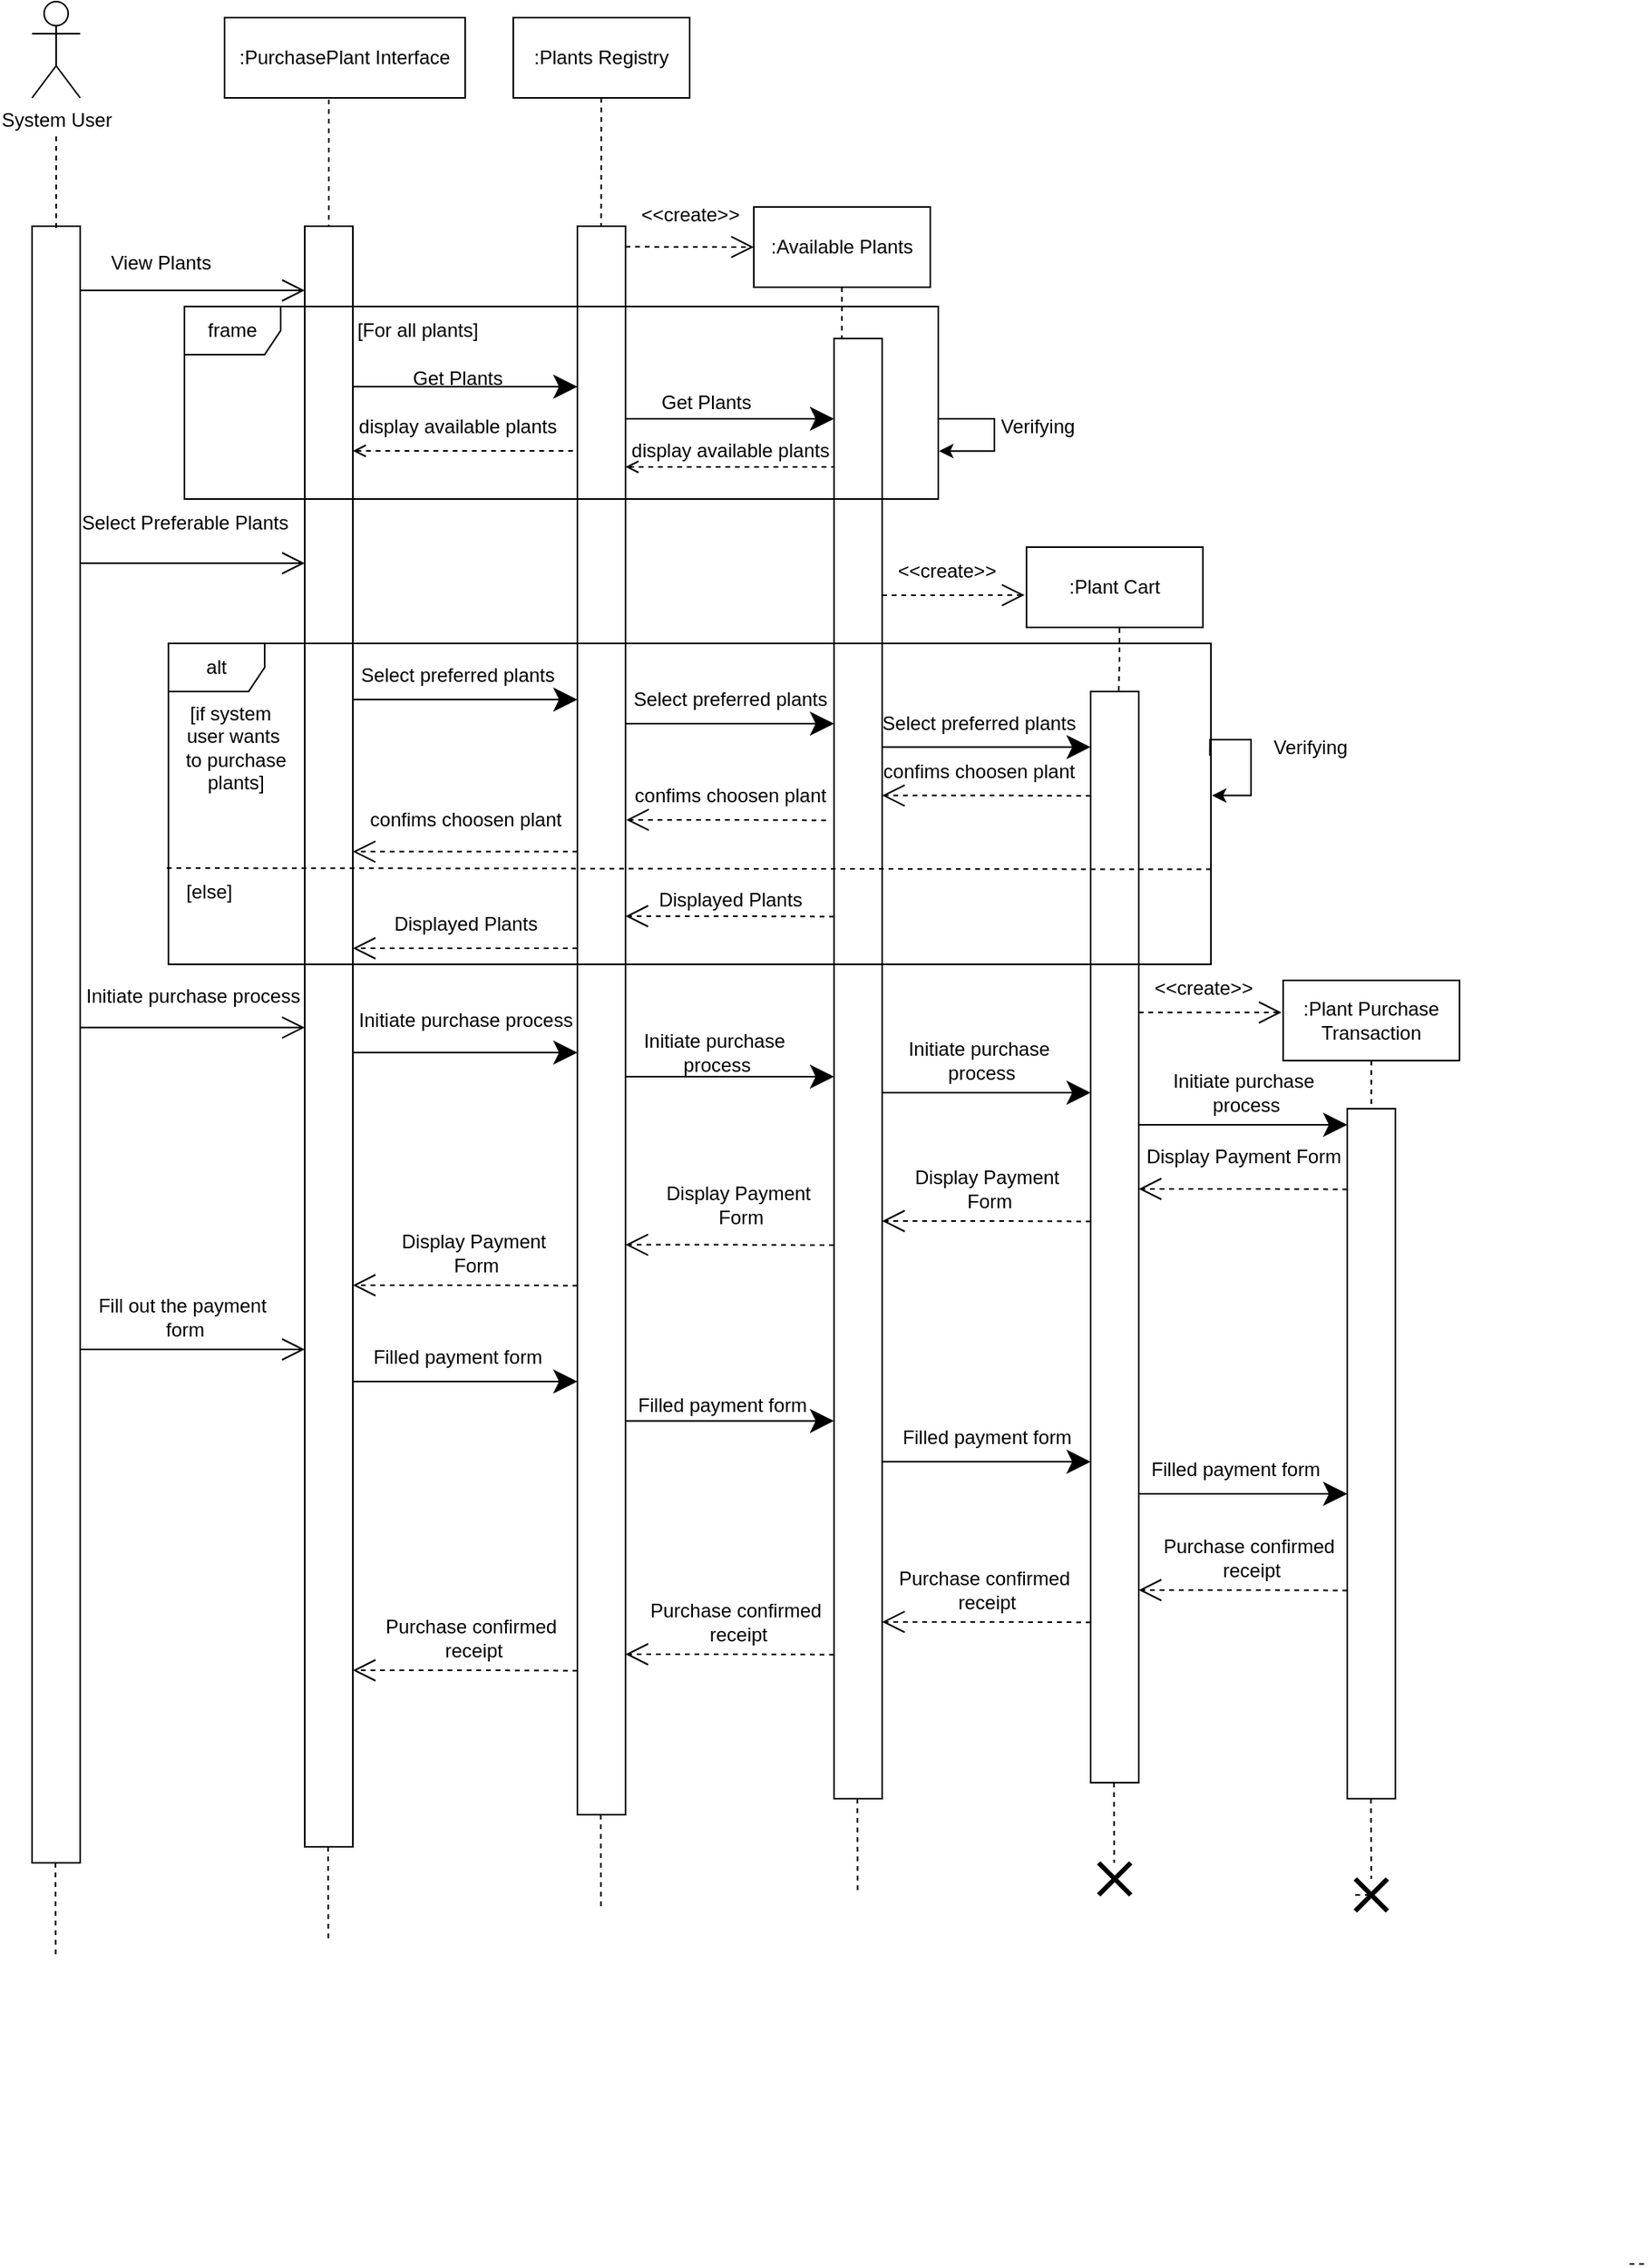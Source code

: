 <mxfile version="24.3.1" type="device" pages="4">
  <diagram name="Page-1" id="6n-fm2zlZxbRurVoFx1B">
    <mxGraphModel dx="1002" dy="577" grid="1" gridSize="10" guides="1" tooltips="1" connect="1" arrows="1" fold="1" page="1" pageScale="1" pageWidth="4681" pageHeight="3300" math="0" shadow="0">
      <root>
        <mxCell id="0" />
        <mxCell id="1" parent="0" />
        <mxCell id="iHeQuaXSldQVGiFFThyH-1" value="" style="html=1;points=[[0,0,0,0,5],[0,1,0,0,-5],[1,0,0,0,5],[1,1,0,0,-5]];perimeter=orthogonalPerimeter;outlineConnect=0;targetShapes=umlLifeline;portConstraint=eastwest;newEdgeStyle={&quot;curved&quot;:0,&quot;rounded&quot;:0};" parent="1" vertex="1">
          <mxGeometry x="140" y="150" width="30" height="1020" as="geometry" />
        </mxCell>
        <mxCell id="iHeQuaXSldQVGiFFThyH-10" style="edgeStyle=orthogonalEdgeStyle;rounded=0;orthogonalLoop=1;jettySize=auto;html=1;endArrow=none;endFill=0;dashed=1;endSize=16;targetPerimeterSpacing=-1;sourcePerimeterSpacing=24;" parent="1" source="iHeQuaXSldQVGiFFThyH-2" target="iHeQuaXSldQVGiFFThyH-1" edge="1">
          <mxGeometry relative="1" as="geometry">
            <Array as="points">
              <mxPoint x="155" y="280" />
              <mxPoint x="155" y="280" />
            </Array>
          </mxGeometry>
        </mxCell>
        <mxCell id="iHeQuaXSldQVGiFFThyH-2" value="System User" style="shape=umlActor;verticalLabelPosition=bottom;verticalAlign=top;html=1;" parent="1" vertex="1">
          <mxGeometry x="140" y="10" width="30" height="60" as="geometry" />
        </mxCell>
        <mxCell id="iHeQuaXSldQVGiFFThyH-11" style="edgeStyle=orthogonalEdgeStyle;rounded=0;orthogonalLoop=1;jettySize=auto;html=1;endArrow=none;endFill=0;dashed=1;" parent="1" target="iHeQuaXSldQVGiFFThyH-5" edge="1">
          <mxGeometry relative="1" as="geometry">
            <mxPoint x="330" y="70" as="sourcePoint" />
            <mxPoint x="300" y="470" as="targetPoint" />
            <Array as="points">
              <mxPoint x="325" y="70" />
            </Array>
          </mxGeometry>
        </mxCell>
        <mxCell id="iHeQuaXSldQVGiFFThyH-3" value=":PurchasePlant Interface" style="html=1;whiteSpace=wrap;" parent="1" vertex="1">
          <mxGeometry x="260" y="20" width="150" height="50" as="geometry" />
        </mxCell>
        <mxCell id="iHeQuaXSldQVGiFFThyH-4" value=":Plants Registry" style="html=1;whiteSpace=wrap;" parent="1" vertex="1">
          <mxGeometry x="440" y="20" width="110" height="50" as="geometry" />
        </mxCell>
        <mxCell id="iHeQuaXSldQVGiFFThyH-5" value="" style="html=1;points=[[0,0,0,0,5],[0,1,0,0,-5],[1,0,0,0,5],[1,1,0,0,-5]];perimeter=orthogonalPerimeter;outlineConnect=0;targetShapes=umlLifeline;portConstraint=eastwest;newEdgeStyle={&quot;curved&quot;:0,&quot;rounded&quot;:0};" parent="1" vertex="1">
          <mxGeometry x="310" y="150" width="30" height="1010" as="geometry" />
        </mxCell>
        <mxCell id="iHeQuaXSldQVGiFFThyH-7" value="" style="endArrow=open;endFill=1;endSize=12;html=1;rounded=0;" parent="1" source="iHeQuaXSldQVGiFFThyH-1" target="iHeQuaXSldQVGiFFThyH-5" edge="1">
          <mxGeometry width="160" relative="1" as="geometry">
            <mxPoint x="310" y="120" as="sourcePoint" />
            <mxPoint x="330" y="190" as="targetPoint" />
            <Array as="points">
              <mxPoint x="260" y="190" />
            </Array>
          </mxGeometry>
        </mxCell>
        <mxCell id="iHeQuaXSldQVGiFFThyH-8" value="View Plants" style="text;html=1;align=center;verticalAlign=middle;resizable=0;points=[];autosize=1;strokeColor=none;fillColor=none;" parent="1" vertex="1">
          <mxGeometry x="175" y="158" width="90" height="30" as="geometry" />
        </mxCell>
        <mxCell id="iHeQuaXSldQVGiFFThyH-13" value="" style="endArrow=open;endFill=1;endSize=12;html=1;rounded=0;" parent="1" edge="1">
          <mxGeometry width="160" relative="1" as="geometry">
            <mxPoint x="170" y="360" as="sourcePoint" />
            <mxPoint x="310" y="360" as="targetPoint" />
            <Array as="points">
              <mxPoint x="260" y="360" />
            </Array>
          </mxGeometry>
        </mxCell>
        <mxCell id="iHeQuaXSldQVGiFFThyH-14" value="Select Preferable Plants" style="text;html=1;align=center;verticalAlign=middle;resizable=0;points=[];autosize=1;strokeColor=none;fillColor=none;" parent="1" vertex="1">
          <mxGeometry x="160" y="320" width="150" height="30" as="geometry" />
        </mxCell>
        <mxCell id="iHeQuaXSldQVGiFFThyH-17" value="" style="html=1;points=[[0,0,0,0,5],[0,1,0,0,-5],[1,0,0,0,5],[1,1,0,0,-5]];perimeter=orthogonalPerimeter;outlineConnect=0;targetShapes=umlLifeline;portConstraint=eastwest;newEdgeStyle={&quot;curved&quot;:0,&quot;rounded&quot;:0};" parent="1" vertex="1">
          <mxGeometry x="480" y="150" width="30" height="990" as="geometry" />
        </mxCell>
        <mxCell id="iHeQuaXSldQVGiFFThyH-19" style="edgeStyle=orthogonalEdgeStyle;rounded=0;orthogonalLoop=1;jettySize=auto;html=1;endArrow=none;endFill=0;dashed=1;exitX=0.455;exitY=1;exitDx=0;exitDy=0;exitPerimeter=0;" parent="1" edge="1">
          <mxGeometry relative="1" as="geometry">
            <mxPoint x="494.85" y="70.0" as="sourcePoint" />
            <mxPoint x="494.8" y="150" as="targetPoint" />
            <Array as="points">
              <mxPoint x="494.57" y="80" />
            </Array>
          </mxGeometry>
        </mxCell>
        <mxCell id="iHeQuaXSldQVGiFFThyH-22" value="" style="endArrow=classic;endFill=1;endSize=12;html=1;rounded=0;" parent="1" edge="1">
          <mxGeometry width="160" relative="1" as="geometry">
            <mxPoint x="340" y="250" as="sourcePoint" />
            <mxPoint x="480" y="250" as="targetPoint" />
            <Array as="points">
              <mxPoint x="430" y="250" />
            </Array>
          </mxGeometry>
        </mxCell>
        <mxCell id="iHeQuaXSldQVGiFFThyH-23" value="Get Plants" style="text;html=1;align=center;verticalAlign=middle;resizable=0;points=[];autosize=1;strokeColor=none;fillColor=none;" parent="1" vertex="1">
          <mxGeometry x="365" y="230" width="80" height="30" as="geometry" />
        </mxCell>
        <mxCell id="iHeQuaXSldQVGiFFThyH-25" value="[For all plants]" style="text;html=1;align=center;verticalAlign=middle;resizable=0;points=[];autosize=1;strokeColor=none;fillColor=none;" parent="1" vertex="1">
          <mxGeometry x="330" y="200" width="100" height="30" as="geometry" />
        </mxCell>
        <mxCell id="iHeQuaXSldQVGiFFThyH-27" value="" style="endArrow=none;endFill=0;endSize=12;html=1;rounded=0;startArrow=open;startFill=0;dashed=1;" parent="1" edge="1">
          <mxGeometry width="160" relative="1" as="geometry">
            <mxPoint x="340" y="290" as="sourcePoint" />
            <mxPoint x="480" y="290" as="targetPoint" />
            <Array as="points">
              <mxPoint x="430" y="290" />
            </Array>
          </mxGeometry>
        </mxCell>
        <mxCell id="iHeQuaXSldQVGiFFThyH-28" value="display available plants" style="text;html=1;align=center;verticalAlign=middle;resizable=0;points=[];autosize=1;strokeColor=none;fillColor=none;" parent="1" vertex="1">
          <mxGeometry x="330" y="260" width="150" height="30" as="geometry" />
        </mxCell>
        <mxCell id="iHeQuaXSldQVGiFFThyH-29" value=":Available Plants" style="html=1;whiteSpace=wrap;" parent="1" vertex="1">
          <mxGeometry x="590" y="138" width="110" height="50" as="geometry" />
        </mxCell>
        <mxCell id="iHeQuaXSldQVGiFFThyH-30" value="" style="endArrow=open;endFill=1;endSize=12;html=1;rounded=0;entryX=0;entryY=0.5;entryDx=0;entryDy=0;dashed=1;" parent="1" target="iHeQuaXSldQVGiFFThyH-29" edge="1">
          <mxGeometry width="160" relative="1" as="geometry">
            <mxPoint x="510" y="162.76" as="sourcePoint" />
            <mxPoint x="650" y="162.76" as="targetPoint" />
            <Array as="points" />
          </mxGeometry>
        </mxCell>
        <mxCell id="iHeQuaXSldQVGiFFThyH-31" value="&amp;lt;&amp;lt;create&amp;gt;&amp;gt;" style="text;html=1;align=center;verticalAlign=middle;resizable=0;points=[];autosize=1;strokeColor=none;fillColor=none;" parent="1" vertex="1">
          <mxGeometry x="510" y="128" width="80" height="30" as="geometry" />
        </mxCell>
        <mxCell id="iHeQuaXSldQVGiFFThyH-32" value="" style="html=1;points=[[0,0,0,0,5],[0,1,0,0,-5],[1,0,0,0,5],[1,1,0,0,-5]];perimeter=orthogonalPerimeter;outlineConnect=0;targetShapes=umlLifeline;portConstraint=eastwest;newEdgeStyle={&quot;curved&quot;:0,&quot;rounded&quot;:0};" parent="1" vertex="1">
          <mxGeometry x="640" y="220" width="30" height="910" as="geometry" />
        </mxCell>
        <mxCell id="iHeQuaXSldQVGiFFThyH-34" style="edgeStyle=orthogonalEdgeStyle;rounded=0;orthogonalLoop=1;jettySize=auto;html=1;endArrow=none;endFill=0;dashed=1;" parent="1" edge="1">
          <mxGeometry relative="1" as="geometry">
            <mxPoint x="644.86" y="188" as="sourcePoint" />
            <mxPoint x="644.86" y="220" as="targetPoint" />
            <Array as="points">
              <mxPoint x="644.86" y="200" />
              <mxPoint x="644.86" y="200" />
            </Array>
          </mxGeometry>
        </mxCell>
        <mxCell id="iHeQuaXSldQVGiFFThyH-37" value="&amp;nbsp;Verifying" style="text;html=1;align=center;verticalAlign=middle;resizable=0;points=[];autosize=1;strokeColor=none;fillColor=none;" parent="1" vertex="1">
          <mxGeometry x="730" y="260" width="70" height="30" as="geometry" />
        </mxCell>
        <mxCell id="iHeQuaXSldQVGiFFThyH-38" value="" style="endArrow=classic;endFill=1;endSize=12;html=1;rounded=0;" parent="1" target="iHeQuaXSldQVGiFFThyH-32" edge="1">
          <mxGeometry width="160" relative="1" as="geometry">
            <mxPoint x="510" y="270" as="sourcePoint" />
            <mxPoint x="630" y="270" as="targetPoint" />
            <Array as="points">
              <mxPoint x="600" y="270" />
            </Array>
          </mxGeometry>
        </mxCell>
        <mxCell id="iHeQuaXSldQVGiFFThyH-39" value="Get Plants" style="text;html=1;align=center;verticalAlign=middle;resizable=0;points=[];autosize=1;strokeColor=none;fillColor=none;" parent="1" vertex="1">
          <mxGeometry x="520" y="245" width="80" height="30" as="geometry" />
        </mxCell>
        <mxCell id="iHeQuaXSldQVGiFFThyH-40" value="" style="endArrow=none;endFill=0;endSize=12;html=1;rounded=0;startArrow=open;startFill=0;dashed=1;" parent="1" target="iHeQuaXSldQVGiFFThyH-32" edge="1">
          <mxGeometry width="160" relative="1" as="geometry">
            <mxPoint x="510" y="300" as="sourcePoint" />
            <mxPoint x="630" y="300" as="targetPoint" />
            <Array as="points">
              <mxPoint x="580" y="300" />
            </Array>
          </mxGeometry>
        </mxCell>
        <mxCell id="iHeQuaXSldQVGiFFThyH-41" value="display available plants" style="text;html=1;align=center;verticalAlign=middle;resizable=0;points=[];autosize=1;strokeColor=none;fillColor=none;" parent="1" vertex="1">
          <mxGeometry x="500" y="275" width="150" height="30" as="geometry" />
        </mxCell>
        <mxCell id="iHeQuaXSldQVGiFFThyH-43" value="" style="endArrow=open;endFill=1;endSize=12;html=1;rounded=0;entryX=-0.011;entryY=0.598;entryDx=0;entryDy=0;dashed=1;entryPerimeter=0;" parent="1" target="iHeQuaXSldQVGiFFThyH-44" edge="1">
          <mxGeometry width="160" relative="1" as="geometry">
            <mxPoint x="670" y="380" as="sourcePoint" />
            <mxPoint x="750" y="380.24" as="targetPoint" />
            <Array as="points" />
          </mxGeometry>
        </mxCell>
        <mxCell id="iHeQuaXSldQVGiFFThyH-50" style="edgeStyle=orthogonalEdgeStyle;rounded=0;orthogonalLoop=1;jettySize=auto;html=1;endArrow=none;endFill=0;dashed=1;" parent="1" edge="1">
          <mxGeometry relative="1" as="geometry">
            <mxPoint x="812.5" y="400" as="sourcePoint" />
            <mxPoint x="817.5" y="440" as="targetPoint" />
            <Array as="points">
              <mxPoint x="818" y="400" />
              <mxPoint x="818" y="420" />
              <mxPoint x="818" y="420" />
            </Array>
          </mxGeometry>
        </mxCell>
        <mxCell id="iHeQuaXSldQVGiFFThyH-44" value=":Plant Cart" style="html=1;whiteSpace=wrap;" parent="1" vertex="1">
          <mxGeometry x="760" y="350" width="110" height="50" as="geometry" />
        </mxCell>
        <mxCell id="iHeQuaXSldQVGiFFThyH-46" value="&amp;lt;&amp;lt;create&amp;gt;&amp;gt;" style="text;html=1;align=center;verticalAlign=middle;resizable=0;points=[];autosize=1;strokeColor=none;fillColor=none;" parent="1" vertex="1">
          <mxGeometry x="670" y="350" width="80" height="30" as="geometry" />
        </mxCell>
        <mxCell id="iHeQuaXSldQVGiFFThyH-51" value="frame" style="shape=umlFrame;whiteSpace=wrap;html=1;pointerEvents=0;" parent="1" vertex="1">
          <mxGeometry x="235" y="200" width="470" height="120" as="geometry" />
        </mxCell>
        <mxCell id="iHeQuaXSldQVGiFFThyH-52" value="" style="html=1;points=[[0,0,0,0,5],[0,1,0,0,-5],[1,0,0,0,5],[1,1,0,0,-5]];perimeter=orthogonalPerimeter;outlineConnect=0;targetShapes=umlLifeline;portConstraint=eastwest;newEdgeStyle={&quot;curved&quot;:0,&quot;rounded&quot;:0};" parent="1" vertex="1">
          <mxGeometry x="800" y="440" width="30" height="680" as="geometry" />
        </mxCell>
        <mxCell id="iHeQuaXSldQVGiFFThyH-53" value="alt" style="shape=umlFrame;whiteSpace=wrap;html=1;pointerEvents=0;" parent="1" vertex="1">
          <mxGeometry x="225" y="410" width="650" height="200" as="geometry" />
        </mxCell>
        <mxCell id="iHeQuaXSldQVGiFFThyH-54" style="edgeStyle=orthogonalEdgeStyle;rounded=0;orthogonalLoop=1;jettySize=auto;html=1;entryX=1.001;entryY=0.751;entryDx=0;entryDy=0;entryPerimeter=0;" parent="1" source="iHeQuaXSldQVGiFFThyH-51" target="iHeQuaXSldQVGiFFThyH-51" edge="1">
          <mxGeometry relative="1" as="geometry">
            <mxPoint x="720" y="290" as="targetPoint" />
            <Array as="points">
              <mxPoint x="740" y="270" />
              <mxPoint x="740" y="290" />
            </Array>
          </mxGeometry>
        </mxCell>
        <mxCell id="iHeQuaXSldQVGiFFThyH-55" style="edgeStyle=orthogonalEdgeStyle;rounded=0;orthogonalLoop=1;jettySize=auto;html=1;entryX=1.001;entryY=0.474;entryDx=0;entryDy=0;entryPerimeter=0;exitX=0.999;exitY=0.35;exitDx=0;exitDy=0;exitPerimeter=0;" parent="1" source="iHeQuaXSldQVGiFFThyH-53" target="iHeQuaXSldQVGiFFThyH-53" edge="1">
          <mxGeometry relative="1" as="geometry">
            <mxPoint x="885" y="470" as="sourcePoint" />
            <mxPoint x="885" y="490" as="targetPoint" />
            <Array as="points">
              <mxPoint x="874" y="470" />
              <mxPoint x="900" y="470" />
              <mxPoint x="900" y="505" />
            </Array>
          </mxGeometry>
        </mxCell>
        <mxCell id="iHeQuaXSldQVGiFFThyH-56" value="&amp;nbsp;Verifying" style="text;html=1;align=center;verticalAlign=middle;resizable=0;points=[];autosize=1;strokeColor=none;fillColor=none;" parent="1" vertex="1">
          <mxGeometry x="900" y="460" width="70" height="30" as="geometry" />
        </mxCell>
        <mxCell id="iHeQuaXSldQVGiFFThyH-58" value="[if system&amp;nbsp;&lt;div&gt;user&amp;nbsp;&lt;span style=&quot;background-color: initial;&quot;&gt;wants&lt;/span&gt;&lt;div&gt;&lt;div&gt;&amp;nbsp;to purchase&lt;/div&gt;&lt;div&gt;&amp;nbsp;plants]&lt;/div&gt;&lt;/div&gt;&lt;/div&gt;" style="text;html=1;align=center;verticalAlign=middle;resizable=0;points=[];autosize=1;strokeColor=none;fillColor=none;" parent="1" vertex="1">
          <mxGeometry x="220" y="440" width="90" height="70" as="geometry" />
        </mxCell>
        <mxCell id="iHeQuaXSldQVGiFFThyH-59" value="" style="endArrow=open;endFill=1;endSize=12;html=1;rounded=0;dashed=1;" parent="1" edge="1">
          <mxGeometry width="160" relative="1" as="geometry">
            <mxPoint x="480" y="539.8" as="sourcePoint" />
            <mxPoint x="340" y="539.8" as="targetPoint" />
            <Array as="points">
              <mxPoint x="410" y="539.8" />
            </Array>
          </mxGeometry>
        </mxCell>
        <mxCell id="iHeQuaXSldQVGiFFThyH-60" value="confims choosen plant" style="text;html=1;align=center;verticalAlign=middle;resizable=0;points=[];autosize=1;strokeColor=none;fillColor=none;" parent="1" vertex="1">
          <mxGeometry x="340" y="505" width="140" height="30" as="geometry" />
        </mxCell>
        <mxCell id="iHeQuaXSldQVGiFFThyH-62" value="" style="endArrow=classic;endFill=1;endSize=12;html=1;rounded=0;" parent="1" edge="1">
          <mxGeometry width="160" relative="1" as="geometry">
            <mxPoint x="340" y="445" as="sourcePoint" />
            <mxPoint x="480" y="445" as="targetPoint" />
            <Array as="points">
              <mxPoint x="430" y="445" />
            </Array>
          </mxGeometry>
        </mxCell>
        <mxCell id="iHeQuaXSldQVGiFFThyH-63" value="Select preferred plants" style="text;html=1;align=center;verticalAlign=middle;resizable=0;points=[];autosize=1;strokeColor=none;fillColor=none;" parent="1" vertex="1">
          <mxGeometry x="335" y="415" width="140" height="30" as="geometry" />
        </mxCell>
        <mxCell id="iHeQuaXSldQVGiFFThyH-65" value="" style="endArrow=none;dashed=1;html=1;rounded=0;entryX=1.004;entryY=0.603;entryDx=0;entryDy=0;entryPerimeter=0;targetPerimeterSpacing=-4;endSize=10;sourcePerimeterSpacing=-5;startSize=10;exitX=0.001;exitY=0.599;exitDx=0;exitDy=0;exitPerimeter=0;" parent="1" edge="1">
          <mxGeometry width="50" height="50" relative="1" as="geometry">
            <mxPoint x="224.02" y="550.0" as="sourcePoint" />
            <mxPoint x="875.97" y="550.8" as="targetPoint" />
          </mxGeometry>
        </mxCell>
        <mxCell id="iHeQuaXSldQVGiFFThyH-67" value="" style="endArrow=classic;endFill=1;endSize=12;html=1;rounded=0;" parent="1" edge="1">
          <mxGeometry width="160" relative="1" as="geometry">
            <mxPoint x="510" y="460" as="sourcePoint" />
            <mxPoint x="640" y="460" as="targetPoint" />
            <Array as="points">
              <mxPoint x="600" y="460" />
            </Array>
          </mxGeometry>
        </mxCell>
        <mxCell id="iHeQuaXSldQVGiFFThyH-68" value="Select preferred plants" style="text;html=1;align=center;verticalAlign=middle;resizable=0;points=[];autosize=1;strokeColor=none;fillColor=none;" parent="1" vertex="1">
          <mxGeometry x="505" y="430" width="140" height="30" as="geometry" />
        </mxCell>
        <mxCell id="iHeQuaXSldQVGiFFThyH-69" value="" style="endArrow=open;endFill=1;endSize=12;html=1;rounded=0;dashed=1;entryX=0.039;entryY=0.999;entryDx=0;entryDy=0;entryPerimeter=0;" parent="1" target="iHeQuaXSldQVGiFFThyH-70" edge="1">
          <mxGeometry width="160" relative="1" as="geometry">
            <mxPoint x="635" y="520.24" as="sourcePoint" />
            <mxPoint x="505" y="520" as="targetPoint" />
            <Array as="points">
              <mxPoint x="575" y="520" />
            </Array>
          </mxGeometry>
        </mxCell>
        <mxCell id="iHeQuaXSldQVGiFFThyH-70" value="confims choosen plant" style="text;html=1;align=center;verticalAlign=middle;resizable=0;points=[];autosize=1;strokeColor=none;fillColor=none;" parent="1" vertex="1">
          <mxGeometry x="505" y="490" width="140" height="30" as="geometry" />
        </mxCell>
        <mxCell id="iHeQuaXSldQVGiFFThyH-71" value="[else]" style="text;html=1;align=center;verticalAlign=middle;resizable=0;points=[];autosize=1;strokeColor=none;fillColor=none;" parent="1" vertex="1">
          <mxGeometry x="225" y="550" width="50" height="30" as="geometry" />
        </mxCell>
        <mxCell id="iHeQuaXSldQVGiFFThyH-72" value="" style="endArrow=open;endFill=1;endSize=12;html=1;rounded=0;dashed=1;" parent="1" edge="1">
          <mxGeometry width="160" relative="1" as="geometry">
            <mxPoint x="480" y="600" as="sourcePoint" />
            <mxPoint x="340" y="600" as="targetPoint" />
            <Array as="points">
              <mxPoint x="410" y="600" />
            </Array>
          </mxGeometry>
        </mxCell>
        <mxCell id="iHeQuaXSldQVGiFFThyH-73" value="" style="endArrow=open;endFill=1;endSize=12;html=1;rounded=0;dashed=1;" parent="1" edge="1">
          <mxGeometry width="160" relative="1" as="geometry">
            <mxPoint x="640" y="580.24" as="sourcePoint" />
            <mxPoint x="510" y="580" as="targetPoint" />
            <Array as="points">
              <mxPoint x="580" y="580" />
            </Array>
          </mxGeometry>
        </mxCell>
        <mxCell id="iHeQuaXSldQVGiFFThyH-74" value="Displayed Plants" style="text;html=1;align=center;verticalAlign=middle;resizable=0;points=[];autosize=1;strokeColor=none;fillColor=none;" parent="1" vertex="1">
          <mxGeometry x="520" y="555" width="110" height="30" as="geometry" />
        </mxCell>
        <mxCell id="iHeQuaXSldQVGiFFThyH-75" value="Displayed Plants" style="text;html=1;align=center;verticalAlign=middle;resizable=0;points=[];autosize=1;strokeColor=none;fillColor=none;" parent="1" vertex="1">
          <mxGeometry x="355" y="570" width="110" height="30" as="geometry" />
        </mxCell>
        <mxCell id="iHeQuaXSldQVGiFFThyH-77" value="" style="endArrow=classic;endFill=1;endSize=12;html=1;rounded=0;" parent="1" edge="1">
          <mxGeometry width="160" relative="1" as="geometry">
            <mxPoint x="670" y="474.6" as="sourcePoint" />
            <mxPoint x="800" y="474.6" as="targetPoint" />
            <Array as="points">
              <mxPoint x="760" y="474.6" />
            </Array>
          </mxGeometry>
        </mxCell>
        <mxCell id="iHeQuaXSldQVGiFFThyH-78" value="" style="endArrow=open;endFill=1;endSize=12;html=1;rounded=0;dashed=1;" parent="1" edge="1">
          <mxGeometry width="160" relative="1" as="geometry">
            <mxPoint x="800" y="505" as="sourcePoint" />
            <mxPoint x="670" y="504.76" as="targetPoint" />
            <Array as="points">
              <mxPoint x="740" y="504.76" />
            </Array>
          </mxGeometry>
        </mxCell>
        <mxCell id="iHeQuaXSldQVGiFFThyH-79" value="Select preferred plants" style="text;html=1;align=center;verticalAlign=middle;resizable=0;points=[];autosize=1;strokeColor=none;fillColor=none;" parent="1" vertex="1">
          <mxGeometry x="660" y="445" width="140" height="30" as="geometry" />
        </mxCell>
        <mxCell id="iHeQuaXSldQVGiFFThyH-80" value="confims choosen plant" style="text;html=1;align=center;verticalAlign=middle;resizable=0;points=[];autosize=1;strokeColor=none;fillColor=none;" parent="1" vertex="1">
          <mxGeometry x="660" y="475" width="140" height="30" as="geometry" />
        </mxCell>
        <mxCell id="iHeQuaXSldQVGiFFThyH-81" value="" style="endArrow=open;endFill=1;endSize=12;html=1;rounded=0;" parent="1" edge="1">
          <mxGeometry width="160" relative="1" as="geometry">
            <mxPoint x="170" y="649.43" as="sourcePoint" />
            <mxPoint x="310" y="649.43" as="targetPoint" />
            <Array as="points">
              <mxPoint x="260" y="649.43" />
            </Array>
          </mxGeometry>
        </mxCell>
        <mxCell id="iHeQuaXSldQVGiFFThyH-82" value="Initiate purchase process" style="text;html=1;align=center;verticalAlign=middle;resizable=0;points=[];autosize=1;strokeColor=none;fillColor=none;" parent="1" vertex="1">
          <mxGeometry x="160" y="615" width="160" height="30" as="geometry" />
        </mxCell>
        <mxCell id="iHeQuaXSldQVGiFFThyH-84" value="" style="endArrow=classic;endFill=1;endSize=12;html=1;rounded=0;" parent="1" edge="1">
          <mxGeometry width="160" relative="1" as="geometry">
            <mxPoint x="340" y="665" as="sourcePoint" />
            <mxPoint x="480" y="665" as="targetPoint" />
            <Array as="points">
              <mxPoint x="430" y="665" />
            </Array>
          </mxGeometry>
        </mxCell>
        <mxCell id="iHeQuaXSldQVGiFFThyH-85" value="Initiate purchase process" style="text;html=1;align=center;verticalAlign=middle;resizable=0;points=[];autosize=1;strokeColor=none;fillColor=none;" parent="1" vertex="1">
          <mxGeometry x="330" y="630" width="160" height="30" as="geometry" />
        </mxCell>
        <mxCell id="iHeQuaXSldQVGiFFThyH-86" value="" style="endArrow=classic;endFill=1;endSize=12;html=1;rounded=0;" parent="1" edge="1">
          <mxGeometry width="160" relative="1" as="geometry">
            <mxPoint x="510" y="680" as="sourcePoint" />
            <mxPoint x="640" y="680" as="targetPoint" />
            <Array as="points">
              <mxPoint x="600" y="680" />
            </Array>
          </mxGeometry>
        </mxCell>
        <mxCell id="iHeQuaXSldQVGiFFThyH-87" value="Initiate purchase&lt;div&gt;&amp;nbsp;process&lt;/div&gt;" style="text;html=1;align=center;verticalAlign=middle;resizable=0;points=[];autosize=1;strokeColor=none;fillColor=none;" parent="1" vertex="1">
          <mxGeometry x="510" y="645" width="110" height="40" as="geometry" />
        </mxCell>
        <mxCell id="iHeQuaXSldQVGiFFThyH-88" value="" style="endArrow=classic;endFill=1;endSize=12;html=1;rounded=0;" parent="1" edge="1">
          <mxGeometry width="160" relative="1" as="geometry">
            <mxPoint x="670" y="690" as="sourcePoint" />
            <mxPoint x="800" y="690" as="targetPoint" />
            <Array as="points">
              <mxPoint x="760" y="690" />
            </Array>
          </mxGeometry>
        </mxCell>
        <mxCell id="iHeQuaXSldQVGiFFThyH-89" value="Initiate purchase&lt;div&gt;&amp;nbsp;process&lt;/div&gt;" style="text;html=1;align=center;verticalAlign=middle;resizable=0;points=[];autosize=1;strokeColor=none;fillColor=none;" parent="1" vertex="1">
          <mxGeometry x="675" y="650" width="110" height="40" as="geometry" />
        </mxCell>
        <mxCell id="iHeQuaXSldQVGiFFThyH-91" value="" style="endArrow=open;endFill=1;endSize=12;html=1;rounded=0;entryX=-0.011;entryY=0.598;entryDx=0;entryDy=0;dashed=1;entryPerimeter=0;" parent="1" edge="1">
          <mxGeometry width="160" relative="1" as="geometry">
            <mxPoint x="830" y="640" as="sourcePoint" />
            <mxPoint x="919" y="640" as="targetPoint" />
            <Array as="points" />
          </mxGeometry>
        </mxCell>
        <mxCell id="iHeQuaXSldQVGiFFThyH-92" value="" style="html=1;points=[[0,0,0,0,5],[0,1,0,0,-5],[1,0,0,0,5],[1,1,0,0,-5]];perimeter=orthogonalPerimeter;outlineConnect=0;targetShapes=umlLifeline;portConstraint=eastwest;newEdgeStyle={&quot;curved&quot;:0,&quot;rounded&quot;:0};" parent="1" vertex="1">
          <mxGeometry x="960" y="700" width="30" height="430" as="geometry" />
        </mxCell>
        <mxCell id="iHeQuaXSldQVGiFFThyH-95" style="edgeStyle=orthogonalEdgeStyle;rounded=0;orthogonalLoop=1;jettySize=auto;html=1;endArrow=none;endFill=0;dashed=1;" parent="1" source="iHeQuaXSldQVGiFFThyH-93" target="iHeQuaXSldQVGiFFThyH-92" edge="1">
          <mxGeometry relative="1" as="geometry">
            <Array as="points">
              <mxPoint x="975" y="840" />
              <mxPoint x="975" y="840" />
            </Array>
          </mxGeometry>
        </mxCell>
        <mxCell id="iHeQuaXSldQVGiFFThyH-93" value=":Plant Purchase Transaction" style="html=1;whiteSpace=wrap;" parent="1" vertex="1">
          <mxGeometry x="920" y="620" width="110" height="50" as="geometry" />
        </mxCell>
        <mxCell id="iHeQuaXSldQVGiFFThyH-96" value="&amp;lt;&amp;lt;create&amp;gt;&amp;gt;" style="text;html=1;align=center;verticalAlign=middle;resizable=0;points=[];autosize=1;strokeColor=none;fillColor=none;" parent="1" vertex="1">
          <mxGeometry x="830" y="610" width="80" height="30" as="geometry" />
        </mxCell>
        <mxCell id="iHeQuaXSldQVGiFFThyH-97" value="" style="endArrow=classic;endFill=1;endSize=12;html=1;rounded=0;" parent="1" edge="1">
          <mxGeometry width="160" relative="1" as="geometry">
            <mxPoint x="830" y="710" as="sourcePoint" />
            <mxPoint x="960" y="710" as="targetPoint" />
            <Array as="points">
              <mxPoint x="920" y="710" />
            </Array>
          </mxGeometry>
        </mxCell>
        <mxCell id="iHeQuaXSldQVGiFFThyH-98" value="Initiate purchase&lt;div&gt;&amp;nbsp;process&lt;/div&gt;" style="text;html=1;align=center;verticalAlign=middle;resizable=0;points=[];autosize=1;strokeColor=none;fillColor=none;" parent="1" vertex="1">
          <mxGeometry x="840" y="670" width="110" height="40" as="geometry" />
        </mxCell>
        <mxCell id="iHeQuaXSldQVGiFFThyH-99" value="" style="endArrow=open;endFill=1;endSize=12;html=1;rounded=0;dashed=1;" parent="1" edge="1">
          <mxGeometry width="160" relative="1" as="geometry">
            <mxPoint x="960" y="750.24" as="sourcePoint" />
            <mxPoint x="830" y="750" as="targetPoint" />
            <Array as="points">
              <mxPoint x="900" y="750" />
            </Array>
          </mxGeometry>
        </mxCell>
        <mxCell id="iHeQuaXSldQVGiFFThyH-100" value="Display Payment&lt;span style=&quot;background-color: initial;&quot;&gt;&amp;nbsp;Form&lt;/span&gt;" style="text;html=1;align=center;verticalAlign=middle;resizable=0;points=[];autosize=1;strokeColor=none;fillColor=none;" parent="1" vertex="1">
          <mxGeometry x="825" y="715" width="140" height="30" as="geometry" />
        </mxCell>
        <mxCell id="iHeQuaXSldQVGiFFThyH-101" value="" style="endArrow=open;endFill=1;endSize=12;html=1;rounded=0;dashed=1;" parent="1" edge="1">
          <mxGeometry width="160" relative="1" as="geometry">
            <mxPoint x="800" y="770.24" as="sourcePoint" />
            <mxPoint x="670" y="770" as="targetPoint" />
            <Array as="points">
              <mxPoint x="740" y="770" />
            </Array>
          </mxGeometry>
        </mxCell>
        <mxCell id="iHeQuaXSldQVGiFFThyH-102" value="Display Payment&lt;div&gt;&amp;nbsp;Form&lt;/div&gt;" style="text;html=1;align=center;verticalAlign=middle;resizable=0;points=[];autosize=1;strokeColor=none;fillColor=none;" parent="1" vertex="1">
          <mxGeometry x="680" y="730" width="110" height="40" as="geometry" />
        </mxCell>
        <mxCell id="iHeQuaXSldQVGiFFThyH-103" value="" style="endArrow=open;endFill=1;endSize=12;html=1;rounded=0;dashed=1;" parent="1" edge="1">
          <mxGeometry width="160" relative="1" as="geometry">
            <mxPoint x="640" y="785.04" as="sourcePoint" />
            <mxPoint x="510" y="784.8" as="targetPoint" />
            <Array as="points">
              <mxPoint x="580" y="784.8" />
            </Array>
          </mxGeometry>
        </mxCell>
        <mxCell id="iHeQuaXSldQVGiFFThyH-104" value="Display Payment&lt;div&gt;&amp;nbsp;Form&lt;/div&gt;" style="text;html=1;align=center;verticalAlign=middle;resizable=0;points=[];autosize=1;strokeColor=none;fillColor=none;" parent="1" vertex="1">
          <mxGeometry x="525" y="740" width="110" height="40" as="geometry" />
        </mxCell>
        <mxCell id="iHeQuaXSldQVGiFFThyH-105" value="" style="endArrow=open;endFill=1;endSize=12;html=1;rounded=0;dashed=1;" parent="1" target="iHeQuaXSldQVGiFFThyH-5" edge="1">
          <mxGeometry width="160" relative="1" as="geometry">
            <mxPoint x="480" y="810.24" as="sourcePoint" />
            <mxPoint x="350" y="810" as="targetPoint" />
            <Array as="points">
              <mxPoint x="420" y="810" />
            </Array>
          </mxGeometry>
        </mxCell>
        <mxCell id="iHeQuaXSldQVGiFFThyH-106" value="Display Payment&lt;div&gt;&amp;nbsp;Form&lt;/div&gt;" style="text;html=1;align=center;verticalAlign=middle;resizable=0;points=[];autosize=1;strokeColor=none;fillColor=none;" parent="1" vertex="1">
          <mxGeometry x="360" y="770" width="110" height="40" as="geometry" />
        </mxCell>
        <mxCell id="iHeQuaXSldQVGiFFThyH-107" value="" style="endArrow=open;endFill=1;endSize=12;html=1;rounded=0;" parent="1" edge="1">
          <mxGeometry width="160" relative="1" as="geometry">
            <mxPoint x="170" y="850" as="sourcePoint" />
            <mxPoint x="310" y="850" as="targetPoint" />
            <Array as="points">
              <mxPoint x="260" y="850" />
            </Array>
          </mxGeometry>
        </mxCell>
        <mxCell id="iHeQuaXSldQVGiFFThyH-108" value="Fill out the payment&amp;nbsp;&lt;div&gt;form&lt;/div&gt;" style="text;html=1;align=center;verticalAlign=middle;resizable=0;points=[];autosize=1;strokeColor=none;fillColor=none;" parent="1" vertex="1">
          <mxGeometry x="170" y="810" width="130" height="40" as="geometry" />
        </mxCell>
        <mxCell id="iHeQuaXSldQVGiFFThyH-109" value="" style="endArrow=classic;endFill=1;endSize=12;html=1;rounded=0;" parent="1" edge="1">
          <mxGeometry width="160" relative="1" as="geometry">
            <mxPoint x="340" y="870" as="sourcePoint" />
            <mxPoint x="480" y="870" as="targetPoint" />
            <Array as="points">
              <mxPoint x="430" y="870" />
            </Array>
          </mxGeometry>
        </mxCell>
        <mxCell id="iHeQuaXSldQVGiFFThyH-111" value="Filled payment form" style="text;html=1;align=center;verticalAlign=middle;resizable=0;points=[];autosize=1;strokeColor=none;fillColor=none;" parent="1" vertex="1">
          <mxGeometry x="340" y="840" width="130" height="30" as="geometry" />
        </mxCell>
        <mxCell id="iHeQuaXSldQVGiFFThyH-112" value="" style="endArrow=classic;endFill=1;endSize=12;html=1;rounded=0;" parent="1" edge="1">
          <mxGeometry width="160" relative="1" as="geometry">
            <mxPoint x="510" y="894.58" as="sourcePoint" />
            <mxPoint x="640" y="894.58" as="targetPoint" />
            <Array as="points">
              <mxPoint x="600" y="894.58" />
            </Array>
          </mxGeometry>
        </mxCell>
        <mxCell id="iHeQuaXSldQVGiFFThyH-113" value="Filled payment form" style="text;html=1;align=center;verticalAlign=middle;resizable=0;points=[];autosize=1;strokeColor=none;fillColor=none;" parent="1" vertex="1">
          <mxGeometry x="505" y="870" width="130" height="30" as="geometry" />
        </mxCell>
        <mxCell id="iHeQuaXSldQVGiFFThyH-114" value="" style="endArrow=classic;endFill=1;endSize=12;html=1;rounded=0;" parent="1" edge="1">
          <mxGeometry width="160" relative="1" as="geometry">
            <mxPoint x="670" y="920" as="sourcePoint" />
            <mxPoint x="800" y="920" as="targetPoint" />
            <Array as="points">
              <mxPoint x="760" y="920" />
            </Array>
          </mxGeometry>
        </mxCell>
        <mxCell id="iHeQuaXSldQVGiFFThyH-115" value="Filled payment form" style="text;html=1;align=center;verticalAlign=middle;resizable=0;points=[];autosize=1;strokeColor=none;fillColor=none;" parent="1" vertex="1">
          <mxGeometry x="670" y="890" width="130" height="30" as="geometry" />
        </mxCell>
        <mxCell id="iHeQuaXSldQVGiFFThyH-116" value="" style="endArrow=classic;endFill=1;endSize=12;html=1;rounded=0;" parent="1" edge="1">
          <mxGeometry width="160" relative="1" as="geometry">
            <mxPoint x="830" y="940" as="sourcePoint" />
            <mxPoint x="960" y="940" as="targetPoint" />
            <Array as="points">
              <mxPoint x="920" y="940" />
            </Array>
          </mxGeometry>
        </mxCell>
        <mxCell id="iHeQuaXSldQVGiFFThyH-117" value="Filled payment form" style="text;html=1;align=center;verticalAlign=middle;resizable=0;points=[];autosize=1;strokeColor=none;fillColor=none;" parent="1" vertex="1">
          <mxGeometry x="825" y="910" width="130" height="30" as="geometry" />
        </mxCell>
        <mxCell id="iHeQuaXSldQVGiFFThyH-119" value="" style="endArrow=open;endFill=1;endSize=12;html=1;rounded=0;dashed=1;" parent="1" edge="1">
          <mxGeometry width="160" relative="1" as="geometry">
            <mxPoint x="960" y="1000.24" as="sourcePoint" />
            <mxPoint x="830" y="1000" as="targetPoint" />
            <Array as="points">
              <mxPoint x="900" y="1000" />
            </Array>
          </mxGeometry>
        </mxCell>
        <mxCell id="iHeQuaXSldQVGiFFThyH-120" value="Purchase confirmed&amp;nbsp;&lt;div&gt;receipt&lt;/div&gt;" style="text;html=1;align=center;verticalAlign=middle;resizable=0;points=[];autosize=1;strokeColor=none;fillColor=none;" parent="1" vertex="1">
          <mxGeometry x="835" y="960" width="130" height="40" as="geometry" />
        </mxCell>
        <mxCell id="iHeQuaXSldQVGiFFThyH-123" value="" style="endArrow=open;endFill=1;endSize=12;html=1;rounded=0;dashed=1;" parent="1" edge="1">
          <mxGeometry width="160" relative="1" as="geometry">
            <mxPoint x="800" y="1020.1" as="sourcePoint" />
            <mxPoint x="670" y="1019.86" as="targetPoint" />
            <Array as="points">
              <mxPoint x="740" y="1019.86" />
            </Array>
          </mxGeometry>
        </mxCell>
        <mxCell id="iHeQuaXSldQVGiFFThyH-124" value="Purchase confirmed&amp;nbsp;&lt;div&gt;receipt&lt;/div&gt;" style="text;html=1;align=center;verticalAlign=middle;resizable=0;points=[];autosize=1;strokeColor=none;fillColor=none;" parent="1" vertex="1">
          <mxGeometry x="670" y="980" width="130" height="40" as="geometry" />
        </mxCell>
        <mxCell id="iHeQuaXSldQVGiFFThyH-125" value="" style="endArrow=open;endFill=1;endSize=12;html=1;rounded=0;dashed=1;" parent="1" edge="1">
          <mxGeometry width="160" relative="1" as="geometry">
            <mxPoint x="640" y="1040.24" as="sourcePoint" />
            <mxPoint x="510" y="1040.0" as="targetPoint" />
            <Array as="points">
              <mxPoint x="580" y="1040.0" />
            </Array>
          </mxGeometry>
        </mxCell>
        <mxCell id="iHeQuaXSldQVGiFFThyH-126" value="Purchase confirmed&amp;nbsp;&lt;div&gt;receipt&lt;/div&gt;" style="text;html=1;align=center;verticalAlign=middle;resizable=0;points=[];autosize=1;strokeColor=none;fillColor=none;" parent="1" vertex="1">
          <mxGeometry x="515" y="1000" width="130" height="40" as="geometry" />
        </mxCell>
        <mxCell id="iHeQuaXSldQVGiFFThyH-127" value="" style="endArrow=open;endFill=1;endSize=12;html=1;rounded=0;dashed=1;" parent="1" target="iHeQuaXSldQVGiFFThyH-5" edge="1">
          <mxGeometry width="160" relative="1" as="geometry">
            <mxPoint x="480" y="1050.24" as="sourcePoint" />
            <mxPoint x="350" y="1050.0" as="targetPoint" />
            <Array as="points">
              <mxPoint x="420" y="1050.0" />
            </Array>
          </mxGeometry>
        </mxCell>
        <mxCell id="iHeQuaXSldQVGiFFThyH-128" value="Purchase confirmed&amp;nbsp;&lt;div&gt;receipt&lt;/div&gt;" style="text;html=1;align=center;verticalAlign=middle;resizable=0;points=[];autosize=1;strokeColor=none;fillColor=none;" parent="1" vertex="1">
          <mxGeometry x="350" y="1010" width="130" height="40" as="geometry" />
        </mxCell>
        <mxCell id="iHeQuaXSldQVGiFFThyH-160" value="" style="endArrow=none;dashed=1;html=1;rounded=0;" parent="1" edge="1">
          <mxGeometry width="50" height="50" relative="1" as="geometry">
            <mxPoint x="154.58" y="1170" as="sourcePoint" />
            <mxPoint x="154.72" y="1230" as="targetPoint" />
          </mxGeometry>
        </mxCell>
        <mxCell id="iHeQuaXSldQVGiFFThyH-161" value="" style="endArrow=none;dashed=1;html=1;rounded=0;" parent="1" edge="1">
          <mxGeometry width="50" height="50" relative="1" as="geometry">
            <mxPoint x="324.58" y="1160" as="sourcePoint" />
            <mxPoint x="324.72" y="1220" as="targetPoint" />
          </mxGeometry>
        </mxCell>
        <mxCell id="iHeQuaXSldQVGiFFThyH-162" value="" style="endArrow=none;dashed=1;html=1;rounded=0;" parent="1" edge="1">
          <mxGeometry width="50" height="50" relative="1" as="geometry">
            <mxPoint x="494.58" y="1140" as="sourcePoint" />
            <mxPoint x="494.72" y="1200" as="targetPoint" />
          </mxGeometry>
        </mxCell>
        <mxCell id="iHeQuaXSldQVGiFFThyH-163" value="" style="endArrow=none;dashed=1;html=1;rounded=0;" parent="1" edge="1">
          <mxGeometry width="50" height="50" relative="1" as="geometry">
            <mxPoint x="654.58" y="1130" as="sourcePoint" />
            <mxPoint x="654.72" y="1190" as="targetPoint" />
          </mxGeometry>
        </mxCell>
        <mxCell id="iHeQuaXSldQVGiFFThyH-165" value="" style="endArrow=none;dashed=1;html=1;rounded=0;" parent="1" source="iHeQuaXSldQVGiFFThyH-167" edge="1">
          <mxGeometry width="50" height="50" relative="1" as="geometry">
            <mxPoint x="974.76" y="1130" as="sourcePoint" />
            <mxPoint x="974.9" y="1190" as="targetPoint" />
          </mxGeometry>
        </mxCell>
        <mxCell id="iHeQuaXSldQVGiFFThyH-166" value="" style="endArrow=none;dashed=1;html=1;rounded=0;" parent="1" edge="1">
          <mxGeometry width="50" height="50" relative="1" as="geometry">
            <mxPoint x="1145" y="1420" as="sourcePoint" />
            <mxPoint x="1135" y="1420" as="targetPoint" />
          </mxGeometry>
        </mxCell>
        <mxCell id="iHeQuaXSldQVGiFFThyH-171" value="" style="endArrow=none;dashed=1;html=1;rounded=0;" parent="1" edge="1">
          <mxGeometry width="50" height="50" relative="1" as="geometry">
            <mxPoint x="814.58" y="1120" as="sourcePoint" />
            <mxPoint x="814.697" y="1170" as="targetPoint" />
          </mxGeometry>
        </mxCell>
        <mxCell id="iHeQuaXSldQVGiFFThyH-170" value="" style="shape=umlDestroy;whiteSpace=wrap;html=1;strokeWidth=3;targetShapes=umlLifeline;" parent="1" vertex="1">
          <mxGeometry x="805" y="1170" width="20" height="20" as="geometry" />
        </mxCell>
        <mxCell id="6kBX4SWvy2YTbSGZqDKI-5" value="" style="endArrow=none;dashed=1;html=1;rounded=0;" parent="1" target="iHeQuaXSldQVGiFFThyH-167" edge="1">
          <mxGeometry width="50" height="50" relative="1" as="geometry">
            <mxPoint x="974.76" y="1130" as="sourcePoint" />
            <mxPoint x="974.9" y="1190" as="targetPoint" />
          </mxGeometry>
        </mxCell>
        <mxCell id="iHeQuaXSldQVGiFFThyH-167" value="" style="shape=umlDestroy;whiteSpace=wrap;html=1;strokeWidth=3;targetShapes=umlLifeline;" parent="1" vertex="1">
          <mxGeometry x="965" y="1180" width="20" height="20" as="geometry" />
        </mxCell>
      </root>
    </mxGraphModel>
  </diagram>
  <diagram id="FuKOq1PVLcTFlitNbO8i" name="Page-2">
    <mxGraphModel dx="1002" dy="577" grid="1" gridSize="10" guides="1" tooltips="1" connect="1" arrows="1" fold="1" page="1" pageScale="1" pageWidth="4681" pageHeight="3300" math="0" shadow="0">
      <root>
        <mxCell id="0" />
        <mxCell id="1" parent="0" />
        <mxCell id="RcAz8te14pZP037oVRHO-1" value="" style="html=1;points=[[0,0,0,0,5],[0,1,0,0,-5],[1,0,0,0,5],[1,1,0,0,-5]];perimeter=orthogonalPerimeter;outlineConnect=0;targetShapes=umlLifeline;portConstraint=eastwest;newEdgeStyle={&quot;curved&quot;:0,&quot;rounded&quot;:0};" parent="1" vertex="1">
          <mxGeometry x="140" y="150" width="30" height="1200" as="geometry" />
        </mxCell>
        <mxCell id="RcAz8te14pZP037oVRHO-2" style="edgeStyle=orthogonalEdgeStyle;rounded=0;orthogonalLoop=1;jettySize=auto;html=1;endArrow=none;endFill=0;dashed=1;endSize=16;targetPerimeterSpacing=-1;sourcePerimeterSpacing=24;" parent="1" source="RcAz8te14pZP037oVRHO-3" target="RcAz8te14pZP037oVRHO-1" edge="1">
          <mxGeometry relative="1" as="geometry">
            <Array as="points">
              <mxPoint x="155" y="280" />
              <mxPoint x="155" y="280" />
            </Array>
          </mxGeometry>
        </mxCell>
        <mxCell id="RcAz8te14pZP037oVRHO-3" value="System User" style="shape=umlActor;verticalLabelPosition=bottom;verticalAlign=top;html=1;" parent="1" vertex="1">
          <mxGeometry x="140" y="10" width="30" height="60" as="geometry" />
        </mxCell>
        <mxCell id="RcAz8te14pZP037oVRHO-4" style="edgeStyle=orthogonalEdgeStyle;rounded=0;orthogonalLoop=1;jettySize=auto;html=1;endArrow=none;endFill=0;dashed=1;" parent="1" target="RcAz8te14pZP037oVRHO-7" edge="1">
          <mxGeometry relative="1" as="geometry">
            <mxPoint x="330" y="70" as="sourcePoint" />
            <mxPoint x="300" y="470" as="targetPoint" />
            <Array as="points">
              <mxPoint x="325" y="70" />
            </Array>
          </mxGeometry>
        </mxCell>
        <mxCell id="RcAz8te14pZP037oVRHO-5" value=":PurchasePlant UI" style="html=1;whiteSpace=wrap;" parent="1" vertex="1">
          <mxGeometry x="260" y="20" width="110" height="50" as="geometry" />
        </mxCell>
        <mxCell id="RcAz8te14pZP037oVRHO-6" value=":Plants Cataloge" style="html=1;whiteSpace=wrap;" parent="1" vertex="1">
          <mxGeometry x="440" y="20" width="110" height="50" as="geometry" />
        </mxCell>
        <mxCell id="RcAz8te14pZP037oVRHO-7" value="" style="html=1;points=[[0,0,0,0,5],[0,1,0,0,-5],[1,0,0,0,5],[1,1,0,0,-5]];perimeter=orthogonalPerimeter;outlineConnect=0;targetShapes=umlLifeline;portConstraint=eastwest;newEdgeStyle={&quot;curved&quot;:0,&quot;rounded&quot;:0};" parent="1" vertex="1">
          <mxGeometry x="310" y="150" width="30" height="1200" as="geometry" />
        </mxCell>
        <mxCell id="RcAz8te14pZP037oVRHO-8" value="" style="endArrow=open;endFill=1;endSize=12;html=1;rounded=0;" parent="1" source="RcAz8te14pZP037oVRHO-1" target="RcAz8te14pZP037oVRHO-7" edge="1">
          <mxGeometry width="160" relative="1" as="geometry">
            <mxPoint x="310" y="120" as="sourcePoint" />
            <mxPoint x="330" y="190" as="targetPoint" />
            <Array as="points">
              <mxPoint x="260" y="190" />
            </Array>
          </mxGeometry>
        </mxCell>
        <mxCell id="RcAz8te14pZP037oVRHO-9" value="Browse Plants" style="text;html=1;align=center;verticalAlign=middle;resizable=0;points=[];autosize=1;strokeColor=none;fillColor=none;" parent="1" vertex="1">
          <mxGeometry x="170" y="158" width="100" height="30" as="geometry" />
        </mxCell>
        <mxCell id="RcAz8te14pZP037oVRHO-10" value="" style="endArrow=open;endFill=1;endSize=12;html=1;rounded=0;" parent="1" edge="1">
          <mxGeometry width="160" relative="1" as="geometry">
            <mxPoint x="170" y="360" as="sourcePoint" />
            <mxPoint x="310" y="360" as="targetPoint" />
            <Array as="points">
              <mxPoint x="260" y="360" />
            </Array>
          </mxGeometry>
        </mxCell>
        <mxCell id="RcAz8te14pZP037oVRHO-11" value="Select Preferable Plants" style="text;html=1;align=center;verticalAlign=middle;resizable=0;points=[];autosize=1;strokeColor=none;fillColor=none;" parent="1" vertex="1">
          <mxGeometry x="160" y="320" width="150" height="30" as="geometry" />
        </mxCell>
        <mxCell id="RcAz8te14pZP037oVRHO-12" value="" style="html=1;points=[[0,0,0,0,5],[0,1,0,0,-5],[1,0,0,0,5],[1,1,0,0,-5]];perimeter=orthogonalPerimeter;outlineConnect=0;targetShapes=umlLifeline;portConstraint=eastwest;newEdgeStyle={&quot;curved&quot;:0,&quot;rounded&quot;:0};" parent="1" vertex="1">
          <mxGeometry x="480" y="150" width="30" height="1190" as="geometry" />
        </mxCell>
        <mxCell id="RcAz8te14pZP037oVRHO-13" style="edgeStyle=orthogonalEdgeStyle;rounded=0;orthogonalLoop=1;jettySize=auto;html=1;endArrow=none;endFill=0;dashed=1;exitX=0.455;exitY=1;exitDx=0;exitDy=0;exitPerimeter=0;" parent="1" edge="1">
          <mxGeometry relative="1" as="geometry">
            <mxPoint x="494.85" y="70.0" as="sourcePoint" />
            <mxPoint x="494.8" y="150" as="targetPoint" />
            <Array as="points">
              <mxPoint x="494.57" y="80" />
            </Array>
          </mxGeometry>
        </mxCell>
        <mxCell id="RcAz8te14pZP037oVRHO-14" value="" style="endArrow=classic;endFill=1;endSize=12;html=1;rounded=0;" parent="1" edge="1">
          <mxGeometry width="160" relative="1" as="geometry">
            <mxPoint x="340" y="250" as="sourcePoint" />
            <mxPoint x="480" y="250" as="targetPoint" />
            <Array as="points">
              <mxPoint x="430" y="250" />
            </Array>
          </mxGeometry>
        </mxCell>
        <mxCell id="RcAz8te14pZP037oVRHO-15" value="Get Plants" style="text;html=1;align=center;verticalAlign=middle;resizable=0;points=[];autosize=1;strokeColor=none;fillColor=none;" parent="1" vertex="1">
          <mxGeometry x="365" y="230" width="80" height="30" as="geometry" />
        </mxCell>
        <mxCell id="RcAz8te14pZP037oVRHO-16" value="[For all plants]" style="text;html=1;align=center;verticalAlign=middle;resizable=0;points=[];autosize=1;strokeColor=none;fillColor=none;" parent="1" vertex="1">
          <mxGeometry x="330" y="200" width="100" height="30" as="geometry" />
        </mxCell>
        <mxCell id="RcAz8te14pZP037oVRHO-17" value="" style="endArrow=none;endFill=0;endSize=12;html=1;rounded=0;startArrow=open;startFill=0;dashed=1;" parent="1" edge="1">
          <mxGeometry width="160" relative="1" as="geometry">
            <mxPoint x="340" y="290" as="sourcePoint" />
            <mxPoint x="480" y="290" as="targetPoint" />
            <Array as="points">
              <mxPoint x="430" y="290" />
            </Array>
          </mxGeometry>
        </mxCell>
        <mxCell id="RcAz8te14pZP037oVRHO-18" value="display available plants" style="text;html=1;align=center;verticalAlign=middle;resizable=0;points=[];autosize=1;strokeColor=none;fillColor=none;" parent="1" vertex="1">
          <mxGeometry x="330" y="260" width="150" height="30" as="geometry" />
        </mxCell>
        <mxCell id="RcAz8te14pZP037oVRHO-19" value=":Plants Availability" style="html=1;whiteSpace=wrap;" parent="1" vertex="1">
          <mxGeometry x="590" y="138" width="110" height="50" as="geometry" />
        </mxCell>
        <mxCell id="RcAz8te14pZP037oVRHO-20" value="" style="endArrow=open;endFill=1;endSize=12;html=1;rounded=0;entryX=0;entryY=0.5;entryDx=0;entryDy=0;dashed=1;" parent="1" target="RcAz8te14pZP037oVRHO-19" edge="1">
          <mxGeometry width="160" relative="1" as="geometry">
            <mxPoint x="510" y="162.76" as="sourcePoint" />
            <mxPoint x="650" y="162.76" as="targetPoint" />
            <Array as="points" />
          </mxGeometry>
        </mxCell>
        <mxCell id="RcAz8te14pZP037oVRHO-21" value="&amp;lt;&amp;lt;create&amp;gt;&amp;gt;" style="text;html=1;align=center;verticalAlign=middle;resizable=0;points=[];autosize=1;strokeColor=none;fillColor=none;" parent="1" vertex="1">
          <mxGeometry x="510" y="128" width="80" height="30" as="geometry" />
        </mxCell>
        <mxCell id="RcAz8te14pZP037oVRHO-22" value="" style="html=1;points=[[0,0,0,0,5],[0,1,0,0,-5],[1,0,0,0,5],[1,1,0,0,-5]];perimeter=orthogonalPerimeter;outlineConnect=0;targetShapes=umlLifeline;portConstraint=eastwest;newEdgeStyle={&quot;curved&quot;:0,&quot;rounded&quot;:0};" parent="1" vertex="1">
          <mxGeometry x="640" y="220" width="30" height="1130" as="geometry" />
        </mxCell>
        <mxCell id="RcAz8te14pZP037oVRHO-23" style="edgeStyle=orthogonalEdgeStyle;rounded=0;orthogonalLoop=1;jettySize=auto;html=1;endArrow=none;endFill=0;dashed=1;" parent="1" edge="1">
          <mxGeometry relative="1" as="geometry">
            <mxPoint x="644.86" y="188" as="sourcePoint" />
            <mxPoint x="644.86" y="220" as="targetPoint" />
            <Array as="points">
              <mxPoint x="644.86" y="200" />
              <mxPoint x="644.86" y="200" />
            </Array>
          </mxGeometry>
        </mxCell>
        <mxCell id="RcAz8te14pZP037oVRHO-24" value="&amp;nbsp;Verifying" style="text;html=1;align=center;verticalAlign=middle;resizable=0;points=[];autosize=1;strokeColor=none;fillColor=none;" parent="1" vertex="1">
          <mxGeometry x="730" y="260" width="70" height="30" as="geometry" />
        </mxCell>
        <mxCell id="RcAz8te14pZP037oVRHO-25" value="" style="endArrow=classic;endFill=1;endSize=12;html=1;rounded=0;" parent="1" target="RcAz8te14pZP037oVRHO-22" edge="1">
          <mxGeometry width="160" relative="1" as="geometry">
            <mxPoint x="510" y="270" as="sourcePoint" />
            <mxPoint x="630" y="270" as="targetPoint" />
            <Array as="points">
              <mxPoint x="600" y="270" />
            </Array>
          </mxGeometry>
        </mxCell>
        <mxCell id="RcAz8te14pZP037oVRHO-26" value="Get Plants" style="text;html=1;align=center;verticalAlign=middle;resizable=0;points=[];autosize=1;strokeColor=none;fillColor=none;" parent="1" vertex="1">
          <mxGeometry x="520" y="245" width="80" height="30" as="geometry" />
        </mxCell>
        <mxCell id="RcAz8te14pZP037oVRHO-27" value="" style="endArrow=none;endFill=0;endSize=12;html=1;rounded=0;startArrow=open;startFill=0;dashed=1;" parent="1" target="RcAz8te14pZP037oVRHO-22" edge="1">
          <mxGeometry width="160" relative="1" as="geometry">
            <mxPoint x="510" y="300" as="sourcePoint" />
            <mxPoint x="630" y="300" as="targetPoint" />
            <Array as="points">
              <mxPoint x="580" y="300" />
            </Array>
          </mxGeometry>
        </mxCell>
        <mxCell id="RcAz8te14pZP037oVRHO-28" value="display available plants" style="text;html=1;align=center;verticalAlign=middle;resizable=0;points=[];autosize=1;strokeColor=none;fillColor=none;" parent="1" vertex="1">
          <mxGeometry x="500" y="275" width="150" height="30" as="geometry" />
        </mxCell>
        <mxCell id="RcAz8te14pZP037oVRHO-29" value="" style="endArrow=open;endFill=1;endSize=12;html=1;rounded=0;entryX=-0.011;entryY=0.598;entryDx=0;entryDy=0;dashed=1;entryPerimeter=0;" parent="1" target="RcAz8te14pZP037oVRHO-31" edge="1">
          <mxGeometry width="160" relative="1" as="geometry">
            <mxPoint x="670" y="380" as="sourcePoint" />
            <mxPoint x="750" y="380.24" as="targetPoint" />
            <Array as="points" />
          </mxGeometry>
        </mxCell>
        <mxCell id="RcAz8te14pZP037oVRHO-30" style="edgeStyle=orthogonalEdgeStyle;rounded=0;orthogonalLoop=1;jettySize=auto;html=1;endArrow=none;endFill=0;dashed=1;" parent="1" edge="1">
          <mxGeometry relative="1" as="geometry">
            <mxPoint x="812.5" y="400" as="sourcePoint" />
            <mxPoint x="817.5" y="440" as="targetPoint" />
            <Array as="points">
              <mxPoint x="818" y="400" />
              <mxPoint x="818" y="420" />
              <mxPoint x="818" y="420" />
            </Array>
          </mxGeometry>
        </mxCell>
        <mxCell id="RcAz8te14pZP037oVRHO-31" value=":Plant Cart" style="html=1;whiteSpace=wrap;" parent="1" vertex="1">
          <mxGeometry x="760" y="350" width="110" height="50" as="geometry" />
        </mxCell>
        <mxCell id="RcAz8te14pZP037oVRHO-32" value="&amp;lt;&amp;lt;create&amp;gt;&amp;gt;" style="text;html=1;align=center;verticalAlign=middle;resizable=0;points=[];autosize=1;strokeColor=none;fillColor=none;" parent="1" vertex="1">
          <mxGeometry x="670" y="350" width="80" height="30" as="geometry" />
        </mxCell>
        <mxCell id="RcAz8te14pZP037oVRHO-33" value="frame" style="shape=umlFrame;whiteSpace=wrap;html=1;pointerEvents=0;" parent="1" vertex="1">
          <mxGeometry x="235" y="200" width="470" height="120" as="geometry" />
        </mxCell>
        <mxCell id="RcAz8te14pZP037oVRHO-34" value="" style="html=1;points=[[0,0,0,0,5],[0,1,0,0,-5],[1,0,0,0,5],[1,1,0,0,-5]];perimeter=orthogonalPerimeter;outlineConnect=0;targetShapes=umlLifeline;portConstraint=eastwest;newEdgeStyle={&quot;curved&quot;:0,&quot;rounded&quot;:0};" parent="1" vertex="1">
          <mxGeometry x="800" y="440" width="30" height="910" as="geometry" />
        </mxCell>
        <mxCell id="RcAz8te14pZP037oVRHO-35" value="alt" style="shape=umlFrame;whiteSpace=wrap;html=1;pointerEvents=0;" parent="1" vertex="1">
          <mxGeometry x="225" y="410" width="650" height="200" as="geometry" />
        </mxCell>
        <mxCell id="RcAz8te14pZP037oVRHO-36" style="edgeStyle=orthogonalEdgeStyle;rounded=0;orthogonalLoop=1;jettySize=auto;html=1;entryX=1.001;entryY=0.751;entryDx=0;entryDy=0;entryPerimeter=0;" parent="1" source="RcAz8te14pZP037oVRHO-33" target="RcAz8te14pZP037oVRHO-33" edge="1">
          <mxGeometry relative="1" as="geometry">
            <mxPoint x="720" y="290" as="targetPoint" />
            <Array as="points">
              <mxPoint x="740" y="270" />
              <mxPoint x="740" y="290" />
            </Array>
          </mxGeometry>
        </mxCell>
        <mxCell id="RcAz8te14pZP037oVRHO-37" style="edgeStyle=orthogonalEdgeStyle;rounded=0;orthogonalLoop=1;jettySize=auto;html=1;entryX=1.001;entryY=0.474;entryDx=0;entryDy=0;entryPerimeter=0;exitX=0.999;exitY=0.35;exitDx=0;exitDy=0;exitPerimeter=0;" parent="1" source="RcAz8te14pZP037oVRHO-35" target="RcAz8te14pZP037oVRHO-35" edge="1">
          <mxGeometry relative="1" as="geometry">
            <mxPoint x="885" y="470" as="sourcePoint" />
            <mxPoint x="885" y="490" as="targetPoint" />
            <Array as="points">
              <mxPoint x="874" y="470" />
              <mxPoint x="900" y="470" />
              <mxPoint x="900" y="505" />
            </Array>
          </mxGeometry>
        </mxCell>
        <mxCell id="RcAz8te14pZP037oVRHO-38" value="&amp;nbsp;Verifying" style="text;html=1;align=center;verticalAlign=middle;resizable=0;points=[];autosize=1;strokeColor=none;fillColor=none;" parent="1" vertex="1">
          <mxGeometry x="900" y="460" width="70" height="30" as="geometry" />
        </mxCell>
        <mxCell id="RcAz8te14pZP037oVRHO-39" value="[if user wants&lt;div&gt;&amp;nbsp;to purchase&lt;/div&gt;&lt;div&gt;&amp;nbsp;plants]&lt;/div&gt;" style="text;html=1;align=center;verticalAlign=middle;resizable=0;points=[];autosize=1;strokeColor=none;fillColor=none;" parent="1" vertex="1">
          <mxGeometry x="220" y="445" width="90" height="60" as="geometry" />
        </mxCell>
        <mxCell id="RcAz8te14pZP037oVRHO-40" value="" style="endArrow=open;endFill=1;endSize=12;html=1;rounded=0;dashed=1;" parent="1" edge="1">
          <mxGeometry width="160" relative="1" as="geometry">
            <mxPoint x="480" y="539.8" as="sourcePoint" />
            <mxPoint x="340" y="539.8" as="targetPoint" />
            <Array as="points">
              <mxPoint x="410" y="539.8" />
            </Array>
          </mxGeometry>
        </mxCell>
        <mxCell id="RcAz8te14pZP037oVRHO-41" value="confims selected plant" style="text;html=1;align=center;verticalAlign=middle;resizable=0;points=[];autosize=1;strokeColor=none;fillColor=none;" parent="1" vertex="1">
          <mxGeometry x="340" y="505" width="140" height="30" as="geometry" />
        </mxCell>
        <mxCell id="RcAz8te14pZP037oVRHO-42" value="" style="endArrow=classic;endFill=1;endSize=12;html=1;rounded=0;" parent="1" edge="1">
          <mxGeometry width="160" relative="1" as="geometry">
            <mxPoint x="340" y="445" as="sourcePoint" />
            <mxPoint x="480" y="445" as="targetPoint" />
            <Array as="points">
              <mxPoint x="430" y="445" />
            </Array>
          </mxGeometry>
        </mxCell>
        <mxCell id="RcAz8te14pZP037oVRHO-43" value="Select preferred plants" style="text;html=1;align=center;verticalAlign=middle;resizable=0;points=[];autosize=1;strokeColor=none;fillColor=none;" parent="1" vertex="1">
          <mxGeometry x="335" y="415" width="140" height="30" as="geometry" />
        </mxCell>
        <mxCell id="RcAz8te14pZP037oVRHO-44" value="" style="endArrow=none;dashed=1;html=1;rounded=0;entryX=1.004;entryY=0.603;entryDx=0;entryDy=0;entryPerimeter=0;targetPerimeterSpacing=-4;endSize=10;sourcePerimeterSpacing=-5;startSize=10;exitX=0.001;exitY=0.599;exitDx=0;exitDy=0;exitPerimeter=0;" parent="1" edge="1">
          <mxGeometry width="50" height="50" relative="1" as="geometry">
            <mxPoint x="224.02" y="550.0" as="sourcePoint" />
            <mxPoint x="875.97" y="550.8" as="targetPoint" />
          </mxGeometry>
        </mxCell>
        <mxCell id="RcAz8te14pZP037oVRHO-45" value="" style="endArrow=classic;endFill=1;endSize=12;html=1;rounded=0;" parent="1" edge="1">
          <mxGeometry width="160" relative="1" as="geometry">
            <mxPoint x="510" y="460" as="sourcePoint" />
            <mxPoint x="640" y="460" as="targetPoint" />
            <Array as="points">
              <mxPoint x="600" y="460" />
            </Array>
          </mxGeometry>
        </mxCell>
        <mxCell id="RcAz8te14pZP037oVRHO-46" value="Select preferred plants" style="text;html=1;align=center;verticalAlign=middle;resizable=0;points=[];autosize=1;strokeColor=none;fillColor=none;" parent="1" vertex="1">
          <mxGeometry x="505" y="430" width="140" height="30" as="geometry" />
        </mxCell>
        <mxCell id="RcAz8te14pZP037oVRHO-47" value="" style="endArrow=open;endFill=1;endSize=12;html=1;rounded=0;dashed=1;entryX=0.039;entryY=0.999;entryDx=0;entryDy=0;entryPerimeter=0;" parent="1" target="RcAz8te14pZP037oVRHO-48" edge="1">
          <mxGeometry width="160" relative="1" as="geometry">
            <mxPoint x="635" y="520.24" as="sourcePoint" />
            <mxPoint x="505" y="520" as="targetPoint" />
            <Array as="points">
              <mxPoint x="575" y="520" />
            </Array>
          </mxGeometry>
        </mxCell>
        <mxCell id="RcAz8te14pZP037oVRHO-48" value="confims selected plant" style="text;html=1;align=center;verticalAlign=middle;resizable=0;points=[];autosize=1;strokeColor=none;fillColor=none;" parent="1" vertex="1">
          <mxGeometry x="505" y="490" width="140" height="30" as="geometry" />
        </mxCell>
        <mxCell id="RcAz8te14pZP037oVRHO-49" value="[else]" style="text;html=1;align=center;verticalAlign=middle;resizable=0;points=[];autosize=1;strokeColor=none;fillColor=none;" parent="1" vertex="1">
          <mxGeometry x="225" y="550" width="50" height="30" as="geometry" />
        </mxCell>
        <mxCell id="RcAz8te14pZP037oVRHO-50" value="" style="endArrow=open;endFill=1;endSize=12;html=1;rounded=0;dashed=1;" parent="1" edge="1">
          <mxGeometry width="160" relative="1" as="geometry">
            <mxPoint x="480" y="600" as="sourcePoint" />
            <mxPoint x="340" y="600" as="targetPoint" />
            <Array as="points">
              <mxPoint x="410" y="600" />
            </Array>
          </mxGeometry>
        </mxCell>
        <mxCell id="RcAz8te14pZP037oVRHO-51" value="" style="endArrow=open;endFill=1;endSize=12;html=1;rounded=0;dashed=1;" parent="1" edge="1">
          <mxGeometry width="160" relative="1" as="geometry">
            <mxPoint x="640" y="580.24" as="sourcePoint" />
            <mxPoint x="510" y="580" as="targetPoint" />
            <Array as="points">
              <mxPoint x="580" y="580" />
            </Array>
          </mxGeometry>
        </mxCell>
        <mxCell id="RcAz8te14pZP037oVRHO-52" value="Displayed Plants" style="text;html=1;align=center;verticalAlign=middle;resizable=0;points=[];autosize=1;strokeColor=none;fillColor=none;" parent="1" vertex="1">
          <mxGeometry x="520" y="555" width="110" height="30" as="geometry" />
        </mxCell>
        <mxCell id="RcAz8te14pZP037oVRHO-53" value="Displayed Plants" style="text;html=1;align=center;verticalAlign=middle;resizable=0;points=[];autosize=1;strokeColor=none;fillColor=none;" parent="1" vertex="1">
          <mxGeometry x="355" y="570" width="110" height="30" as="geometry" />
        </mxCell>
        <mxCell id="RcAz8te14pZP037oVRHO-54" value="" style="endArrow=classic;endFill=1;endSize=12;html=1;rounded=0;" parent="1" edge="1">
          <mxGeometry width="160" relative="1" as="geometry">
            <mxPoint x="670" y="474.6" as="sourcePoint" />
            <mxPoint x="800" y="474.6" as="targetPoint" />
            <Array as="points">
              <mxPoint x="760" y="474.6" />
            </Array>
          </mxGeometry>
        </mxCell>
        <mxCell id="RcAz8te14pZP037oVRHO-55" value="" style="endArrow=open;endFill=1;endSize=12;html=1;rounded=0;dashed=1;" parent="1" edge="1">
          <mxGeometry width="160" relative="1" as="geometry">
            <mxPoint x="800" y="505" as="sourcePoint" />
            <mxPoint x="670" y="504.76" as="targetPoint" />
            <Array as="points">
              <mxPoint x="740" y="504.76" />
            </Array>
          </mxGeometry>
        </mxCell>
        <mxCell id="RcAz8te14pZP037oVRHO-56" value="Select preferred plants" style="text;html=1;align=center;verticalAlign=middle;resizable=0;points=[];autosize=1;strokeColor=none;fillColor=none;" parent="1" vertex="1">
          <mxGeometry x="660" y="445" width="140" height="30" as="geometry" />
        </mxCell>
        <mxCell id="RcAz8te14pZP037oVRHO-57" value="confims selected plant" style="text;html=1;align=center;verticalAlign=middle;resizable=0;points=[];autosize=1;strokeColor=none;fillColor=none;" parent="1" vertex="1">
          <mxGeometry x="660" y="475" width="140" height="30" as="geometry" />
        </mxCell>
        <mxCell id="RcAz8te14pZP037oVRHO-58" value="" style="endArrow=open;endFill=1;endSize=12;html=1;rounded=0;" parent="1" edge="1">
          <mxGeometry width="160" relative="1" as="geometry">
            <mxPoint x="170" y="649.43" as="sourcePoint" />
            <mxPoint x="310" y="649.43" as="targetPoint" />
            <Array as="points">
              <mxPoint x="260" y="649.43" />
            </Array>
          </mxGeometry>
        </mxCell>
        <mxCell id="RcAz8te14pZP037oVRHO-59" value="Select Preferable Plants" style="text;html=1;align=center;verticalAlign=middle;resizable=0;points=[];autosize=1;strokeColor=none;fillColor=none;" parent="1" vertex="1">
          <mxGeometry x="160" y="615" width="150" height="30" as="geometry" />
        </mxCell>
        <mxCell id="RcAz8te14pZP037oVRHO-60" value="" style="endArrow=classic;endFill=1;endSize=12;html=1;rounded=0;" parent="1" edge="1">
          <mxGeometry width="160" relative="1" as="geometry">
            <mxPoint x="340" y="665" as="sourcePoint" />
            <mxPoint x="480" y="665" as="targetPoint" />
            <Array as="points">
              <mxPoint x="430" y="665" />
            </Array>
          </mxGeometry>
        </mxCell>
        <mxCell id="RcAz8te14pZP037oVRHO-61" value="Initiate checkout process" style="text;html=1;align=center;verticalAlign=middle;resizable=0;points=[];autosize=1;strokeColor=none;fillColor=none;" parent="1" vertex="1">
          <mxGeometry x="330" y="630" width="160" height="30" as="geometry" />
        </mxCell>
        <mxCell id="RcAz8te14pZP037oVRHO-62" value="" style="endArrow=classic;endFill=1;endSize=12;html=1;rounded=0;" parent="1" edge="1">
          <mxGeometry width="160" relative="1" as="geometry">
            <mxPoint x="510" y="680" as="sourcePoint" />
            <mxPoint x="640" y="680" as="targetPoint" />
            <Array as="points">
              <mxPoint x="600" y="680" />
            </Array>
          </mxGeometry>
        </mxCell>
        <mxCell id="RcAz8te14pZP037oVRHO-63" value="Initiate checkout&lt;div&gt;&amp;nbsp;process&lt;/div&gt;" style="text;html=1;align=center;verticalAlign=middle;resizable=0;points=[];autosize=1;strokeColor=none;fillColor=none;" parent="1" vertex="1">
          <mxGeometry x="510" y="645" width="110" height="40" as="geometry" />
        </mxCell>
        <mxCell id="RcAz8te14pZP037oVRHO-64" value="" style="endArrow=classic;endFill=1;endSize=12;html=1;rounded=0;" parent="1" edge="1">
          <mxGeometry width="160" relative="1" as="geometry">
            <mxPoint x="670" y="690" as="sourcePoint" />
            <mxPoint x="800" y="690" as="targetPoint" />
            <Array as="points">
              <mxPoint x="760" y="690" />
            </Array>
          </mxGeometry>
        </mxCell>
        <mxCell id="RcAz8te14pZP037oVRHO-65" value="Initiate checkout&lt;div&gt;&amp;nbsp;process&lt;/div&gt;" style="text;html=1;align=center;verticalAlign=middle;resizable=0;points=[];autosize=1;strokeColor=none;fillColor=none;" parent="1" vertex="1">
          <mxGeometry x="675" y="650" width="110" height="40" as="geometry" />
        </mxCell>
        <mxCell id="RcAz8te14pZP037oVRHO-66" value="" style="endArrow=open;endFill=1;endSize=12;html=1;rounded=0;entryX=-0.011;entryY=0.598;entryDx=0;entryDy=0;dashed=1;entryPerimeter=0;" parent="1" edge="1">
          <mxGeometry width="160" relative="1" as="geometry">
            <mxPoint x="830" y="640" as="sourcePoint" />
            <mxPoint x="919" y="640" as="targetPoint" />
            <Array as="points" />
          </mxGeometry>
        </mxCell>
        <mxCell id="RcAz8te14pZP037oVRHO-67" value="" style="html=1;points=[[0,0,0,0,5],[0,1,0,0,-5],[1,0,0,0,5],[1,1,0,0,-5]];perimeter=orthogonalPerimeter;outlineConnect=0;targetShapes=umlLifeline;portConstraint=eastwest;newEdgeStyle={&quot;curved&quot;:0,&quot;rounded&quot;:0};" parent="1" vertex="1">
          <mxGeometry x="960" y="700" width="30" height="640" as="geometry" />
        </mxCell>
        <mxCell id="RcAz8te14pZP037oVRHO-68" style="edgeStyle=orthogonalEdgeStyle;rounded=0;orthogonalLoop=1;jettySize=auto;html=1;endArrow=none;endFill=0;dashed=1;" parent="1" source="RcAz8te14pZP037oVRHO-69" target="RcAz8te14pZP037oVRHO-67" edge="1">
          <mxGeometry relative="1" as="geometry">
            <Array as="points">
              <mxPoint x="975" y="840" />
              <mxPoint x="975" y="840" />
            </Array>
          </mxGeometry>
        </mxCell>
        <mxCell id="RcAz8te14pZP037oVRHO-69" value=":Plant Purchase Transaction" style="html=1;whiteSpace=wrap;" parent="1" vertex="1">
          <mxGeometry x="920" y="620" width="110" height="50" as="geometry" />
        </mxCell>
        <mxCell id="RcAz8te14pZP037oVRHO-70" value="&amp;lt;&amp;lt;create&amp;gt;&amp;gt;" style="text;html=1;align=center;verticalAlign=middle;resizable=0;points=[];autosize=1;strokeColor=none;fillColor=none;" parent="1" vertex="1">
          <mxGeometry x="830" y="610" width="80" height="30" as="geometry" />
        </mxCell>
        <mxCell id="RcAz8te14pZP037oVRHO-71" value="" style="endArrow=classic;endFill=1;endSize=12;html=1;rounded=0;" parent="1" edge="1">
          <mxGeometry width="160" relative="1" as="geometry">
            <mxPoint x="830" y="710" as="sourcePoint" />
            <mxPoint x="960" y="710" as="targetPoint" />
            <Array as="points">
              <mxPoint x="920" y="710" />
            </Array>
          </mxGeometry>
        </mxCell>
        <mxCell id="RcAz8te14pZP037oVRHO-72" value="Initiate checkout&lt;div&gt;&amp;nbsp;process&lt;/div&gt;" style="text;html=1;align=center;verticalAlign=middle;resizable=0;points=[];autosize=1;strokeColor=none;fillColor=none;" parent="1" vertex="1">
          <mxGeometry x="840" y="670" width="110" height="40" as="geometry" />
        </mxCell>
        <mxCell id="RcAz8te14pZP037oVRHO-73" value="" style="endArrow=open;endFill=1;endSize=12;html=1;rounded=0;dashed=1;" parent="1" edge="1">
          <mxGeometry width="160" relative="1" as="geometry">
            <mxPoint x="960" y="750.24" as="sourcePoint" />
            <mxPoint x="830" y="750" as="targetPoint" />
            <Array as="points">
              <mxPoint x="900" y="750" />
            </Array>
          </mxGeometry>
        </mxCell>
        <mxCell id="RcAz8te14pZP037oVRHO-74" value="Display Checkout&lt;div&gt;&amp;nbsp;Form&lt;/div&gt;" style="text;html=1;align=center;verticalAlign=middle;resizable=0;points=[];autosize=1;strokeColor=none;fillColor=none;" parent="1" vertex="1">
          <mxGeometry x="835" y="710" width="120" height="40" as="geometry" />
        </mxCell>
        <mxCell id="RcAz8te14pZP037oVRHO-75" value="" style="endArrow=open;endFill=1;endSize=12;html=1;rounded=0;dashed=1;" parent="1" edge="1">
          <mxGeometry width="160" relative="1" as="geometry">
            <mxPoint x="800" y="770.24" as="sourcePoint" />
            <mxPoint x="670" y="770" as="targetPoint" />
            <Array as="points">
              <mxPoint x="740" y="770" />
            </Array>
          </mxGeometry>
        </mxCell>
        <mxCell id="RcAz8te14pZP037oVRHO-76" value="Display Checkout&lt;div&gt;&amp;nbsp;Form&lt;/div&gt;" style="text;html=1;align=center;verticalAlign=middle;resizable=0;points=[];autosize=1;strokeColor=none;fillColor=none;" parent="1" vertex="1">
          <mxGeometry x="675" y="730" width="120" height="40" as="geometry" />
        </mxCell>
        <mxCell id="RcAz8te14pZP037oVRHO-77" value="" style="endArrow=open;endFill=1;endSize=12;html=1;rounded=0;dashed=1;" parent="1" edge="1">
          <mxGeometry width="160" relative="1" as="geometry">
            <mxPoint x="640" y="785.04" as="sourcePoint" />
            <mxPoint x="510" y="784.8" as="targetPoint" />
            <Array as="points">
              <mxPoint x="580" y="784.8" />
            </Array>
          </mxGeometry>
        </mxCell>
        <mxCell id="RcAz8te14pZP037oVRHO-78" value="Display Checkout&lt;div&gt;&amp;nbsp;Form&lt;/div&gt;" style="text;html=1;align=center;verticalAlign=middle;resizable=0;points=[];autosize=1;strokeColor=none;fillColor=none;" parent="1" vertex="1">
          <mxGeometry x="520" y="740" width="120" height="40" as="geometry" />
        </mxCell>
        <mxCell id="RcAz8te14pZP037oVRHO-79" value="" style="endArrow=open;endFill=1;endSize=12;html=1;rounded=0;dashed=1;" parent="1" target="RcAz8te14pZP037oVRHO-7" edge="1">
          <mxGeometry width="160" relative="1" as="geometry">
            <mxPoint x="480" y="810.24" as="sourcePoint" />
            <mxPoint x="350" y="810" as="targetPoint" />
            <Array as="points">
              <mxPoint x="420" y="810" />
            </Array>
          </mxGeometry>
        </mxCell>
        <mxCell id="RcAz8te14pZP037oVRHO-80" value="Display Checkout&lt;div&gt;&amp;nbsp;Form&lt;/div&gt;" style="text;html=1;align=center;verticalAlign=middle;resizable=0;points=[];autosize=1;strokeColor=none;fillColor=none;" parent="1" vertex="1">
          <mxGeometry x="355" y="770" width="120" height="40" as="geometry" />
        </mxCell>
        <mxCell id="RcAz8te14pZP037oVRHO-81" value="" style="endArrow=open;endFill=1;endSize=12;html=1;rounded=0;" parent="1" edge="1">
          <mxGeometry width="160" relative="1" as="geometry">
            <mxPoint x="170" y="850" as="sourcePoint" />
            <mxPoint x="310" y="850" as="targetPoint" />
            <Array as="points">
              <mxPoint x="260" y="850" />
            </Array>
          </mxGeometry>
        </mxCell>
        <mxCell id="RcAz8te14pZP037oVRHO-82" value="Fill out the checkout&amp;nbsp;&lt;div&gt;form&lt;/div&gt;" style="text;html=1;align=center;verticalAlign=middle;resizable=0;points=[];autosize=1;strokeColor=none;fillColor=none;" parent="1" vertex="1">
          <mxGeometry x="170" y="810" width="130" height="40" as="geometry" />
        </mxCell>
        <mxCell id="RcAz8te14pZP037oVRHO-83" value="" style="endArrow=classic;endFill=1;endSize=12;html=1;rounded=0;" parent="1" edge="1">
          <mxGeometry width="160" relative="1" as="geometry">
            <mxPoint x="340" y="870" as="sourcePoint" />
            <mxPoint x="480" y="870" as="targetPoint" />
            <Array as="points">
              <mxPoint x="430" y="870" />
            </Array>
          </mxGeometry>
        </mxCell>
        <mxCell id="RcAz8te14pZP037oVRHO-84" value="Filled checkout form" style="text;html=1;align=center;verticalAlign=middle;resizable=0;points=[];autosize=1;strokeColor=none;fillColor=none;" parent="1" vertex="1">
          <mxGeometry x="340" y="840" width="130" height="30" as="geometry" />
        </mxCell>
        <mxCell id="RcAz8te14pZP037oVRHO-85" value="" style="endArrow=classic;endFill=1;endSize=12;html=1;rounded=0;" parent="1" edge="1">
          <mxGeometry width="160" relative="1" as="geometry">
            <mxPoint x="510" y="894.58" as="sourcePoint" />
            <mxPoint x="640" y="894.58" as="targetPoint" />
            <Array as="points">
              <mxPoint x="600" y="894.58" />
            </Array>
          </mxGeometry>
        </mxCell>
        <mxCell id="RcAz8te14pZP037oVRHO-86" value="Filled checkout form" style="text;html=1;align=center;verticalAlign=middle;resizable=0;points=[];autosize=1;strokeColor=none;fillColor=none;" parent="1" vertex="1">
          <mxGeometry x="505" y="870" width="130" height="30" as="geometry" />
        </mxCell>
        <mxCell id="RcAz8te14pZP037oVRHO-87" value="" style="endArrow=classic;endFill=1;endSize=12;html=1;rounded=0;" parent="1" edge="1">
          <mxGeometry width="160" relative="1" as="geometry">
            <mxPoint x="670" y="920" as="sourcePoint" />
            <mxPoint x="800" y="920" as="targetPoint" />
            <Array as="points">
              <mxPoint x="760" y="920" />
            </Array>
          </mxGeometry>
        </mxCell>
        <mxCell id="RcAz8te14pZP037oVRHO-88" value="Filled checkout form" style="text;html=1;align=center;verticalAlign=middle;resizable=0;points=[];autosize=1;strokeColor=none;fillColor=none;" parent="1" vertex="1">
          <mxGeometry x="670" y="890" width="130" height="30" as="geometry" />
        </mxCell>
        <mxCell id="RcAz8te14pZP037oVRHO-89" value="" style="endArrow=classic;endFill=1;endSize=12;html=1;rounded=0;" parent="1" edge="1">
          <mxGeometry width="160" relative="1" as="geometry">
            <mxPoint x="830" y="940" as="sourcePoint" />
            <mxPoint x="960" y="940" as="targetPoint" />
            <Array as="points">
              <mxPoint x="920" y="940" />
            </Array>
          </mxGeometry>
        </mxCell>
        <mxCell id="RcAz8te14pZP037oVRHO-90" value="Filled checkout form" style="text;html=1;align=center;verticalAlign=middle;resizable=0;points=[];autosize=1;strokeColor=none;fillColor=none;" parent="1" vertex="1">
          <mxGeometry x="825" y="910" width="130" height="30" as="geometry" />
        </mxCell>
        <mxCell id="RcAz8te14pZP037oVRHO-91" value="" style="endArrow=open;endFill=1;endSize=12;html=1;rounded=0;dashed=1;" parent="1" edge="1">
          <mxGeometry width="160" relative="1" as="geometry">
            <mxPoint x="960" y="1000.24" as="sourcePoint" />
            <mxPoint x="830" y="1000" as="targetPoint" />
            <Array as="points">
              <mxPoint x="900" y="1000" />
            </Array>
          </mxGeometry>
        </mxCell>
        <mxCell id="RcAz8te14pZP037oVRHO-92" value="Purchase confirmed&amp;nbsp;&lt;div&gt;receipt&lt;/div&gt;" style="text;html=1;align=center;verticalAlign=middle;resizable=0;points=[];autosize=1;strokeColor=none;fillColor=none;" parent="1" vertex="1">
          <mxGeometry x="835" y="960" width="130" height="40" as="geometry" />
        </mxCell>
        <mxCell id="RcAz8te14pZP037oVRHO-93" value="" style="endArrow=open;endFill=1;endSize=12;html=1;rounded=0;dashed=1;" parent="1" edge="1">
          <mxGeometry width="160" relative="1" as="geometry">
            <mxPoint x="800" y="1020.1" as="sourcePoint" />
            <mxPoint x="670" y="1019.86" as="targetPoint" />
            <Array as="points">
              <mxPoint x="740" y="1019.86" />
            </Array>
          </mxGeometry>
        </mxCell>
        <mxCell id="RcAz8te14pZP037oVRHO-94" value="Purchase confirmed&amp;nbsp;&lt;div&gt;receipt&lt;/div&gt;" style="text;html=1;align=center;verticalAlign=middle;resizable=0;points=[];autosize=1;strokeColor=none;fillColor=none;" parent="1" vertex="1">
          <mxGeometry x="670" y="980" width="130" height="40" as="geometry" />
        </mxCell>
        <mxCell id="RcAz8te14pZP037oVRHO-95" value="" style="endArrow=open;endFill=1;endSize=12;html=1;rounded=0;dashed=1;" parent="1" edge="1">
          <mxGeometry width="160" relative="1" as="geometry">
            <mxPoint x="640" y="1040.24" as="sourcePoint" />
            <mxPoint x="510" y="1040.0" as="targetPoint" />
            <Array as="points">
              <mxPoint x="580" y="1040.0" />
            </Array>
          </mxGeometry>
        </mxCell>
        <mxCell id="RcAz8te14pZP037oVRHO-96" value="Purchase confirmed&amp;nbsp;&lt;div&gt;receipt&lt;/div&gt;" style="text;html=1;align=center;verticalAlign=middle;resizable=0;points=[];autosize=1;strokeColor=none;fillColor=none;" parent="1" vertex="1">
          <mxGeometry x="515" y="1000" width="130" height="40" as="geometry" />
        </mxCell>
        <mxCell id="RcAz8te14pZP037oVRHO-97" value="" style="endArrow=open;endFill=1;endSize=12;html=1;rounded=0;dashed=1;" parent="1" target="RcAz8te14pZP037oVRHO-7" edge="1">
          <mxGeometry width="160" relative="1" as="geometry">
            <mxPoint x="480" y="1050.24" as="sourcePoint" />
            <mxPoint x="350" y="1050.0" as="targetPoint" />
            <Array as="points">
              <mxPoint x="420" y="1050.0" />
            </Array>
          </mxGeometry>
        </mxCell>
        <mxCell id="RcAz8te14pZP037oVRHO-98" value="Purchase confirmed&amp;nbsp;&lt;div&gt;receipt&lt;/div&gt;" style="text;html=1;align=center;verticalAlign=middle;resizable=0;points=[];autosize=1;strokeColor=none;fillColor=none;" parent="1" vertex="1">
          <mxGeometry x="350" y="1010" width="130" height="40" as="geometry" />
        </mxCell>
        <mxCell id="RcAz8te14pZP037oVRHO-99" value="" style="endArrow=open;endFill=1;endSize=12;html=1;rounded=0;" parent="1" edge="1">
          <mxGeometry width="160" relative="1" as="geometry">
            <mxPoint x="170" y="1090" as="sourcePoint" />
            <mxPoint x="310" y="1090" as="targetPoint" />
            <Array as="points">
              <mxPoint x="260" y="1090" />
            </Array>
          </mxGeometry>
        </mxCell>
        <mxCell id="RcAz8te14pZP037oVRHO-100" value="Request Plant Purchase&lt;div&gt;History&lt;/div&gt;" style="text;html=1;align=center;verticalAlign=middle;resizable=0;points=[];autosize=1;strokeColor=none;fillColor=none;" parent="1" vertex="1">
          <mxGeometry x="160" y="1053" width="150" height="40" as="geometry" />
        </mxCell>
        <mxCell id="RcAz8te14pZP037oVRHO-101" value="" style="endArrow=classic;endFill=1;endSize=12;html=1;rounded=0;" parent="1" edge="1">
          <mxGeometry width="160" relative="1" as="geometry">
            <mxPoint x="340" y="1120" as="sourcePoint" />
            <mxPoint x="480" y="1120" as="targetPoint" />
            <Array as="points">
              <mxPoint x="430" y="1120" />
            </Array>
          </mxGeometry>
        </mxCell>
        <mxCell id="RcAz8te14pZP037oVRHO-102" value="Request Plant Purchase&lt;div&gt;History&lt;/div&gt;" style="text;html=1;align=center;verticalAlign=middle;resizable=0;points=[];autosize=1;strokeColor=none;fillColor=none;" parent="1" vertex="1">
          <mxGeometry x="335" y="1080" width="150" height="40" as="geometry" />
        </mxCell>
        <mxCell id="RcAz8te14pZP037oVRHO-103" value="" style="endArrow=classic;endFill=1;endSize=12;html=1;rounded=0;" parent="1" edge="1">
          <mxGeometry width="160" relative="1" as="geometry">
            <mxPoint x="510" y="1140" as="sourcePoint" />
            <mxPoint x="640" y="1140" as="targetPoint" />
            <Array as="points">
              <mxPoint x="600" y="1140" />
            </Array>
          </mxGeometry>
        </mxCell>
        <mxCell id="RcAz8te14pZP037oVRHO-104" value="Request Plant&amp;nbsp;&lt;div&gt;Purchase History&lt;/div&gt;" style="text;html=1;align=center;verticalAlign=middle;resizable=0;points=[];autosize=1;strokeColor=none;fillColor=none;" parent="1" vertex="1">
          <mxGeometry x="520" y="1093" width="110" height="40" as="geometry" />
        </mxCell>
        <mxCell id="RcAz8te14pZP037oVRHO-105" value="" style="endArrow=classic;endFill=1;endSize=12;html=1;rounded=0;" parent="1" edge="1">
          <mxGeometry width="160" relative="1" as="geometry">
            <mxPoint x="670" y="1150" as="sourcePoint" />
            <mxPoint x="800" y="1150" as="targetPoint" />
            <Array as="points">
              <mxPoint x="760" y="1150" />
            </Array>
          </mxGeometry>
        </mxCell>
        <mxCell id="RcAz8te14pZP037oVRHO-106" value="Request Plant&amp;nbsp;&lt;div&gt;Purchase History&lt;/div&gt;" style="text;html=1;align=center;verticalAlign=middle;resizable=0;points=[];autosize=1;strokeColor=none;fillColor=none;" parent="1" vertex="1">
          <mxGeometry x="680" y="1110" width="110" height="40" as="geometry" />
        </mxCell>
        <mxCell id="RcAz8te14pZP037oVRHO-107" value="" style="endArrow=classic;endFill=1;endSize=12;html=1;rounded=0;" parent="1" edge="1">
          <mxGeometry width="160" relative="1" as="geometry">
            <mxPoint x="830" y="1170" as="sourcePoint" />
            <mxPoint x="960" y="1170" as="targetPoint" />
            <Array as="points">
              <mxPoint x="920" y="1170" />
            </Array>
          </mxGeometry>
        </mxCell>
        <mxCell id="RcAz8te14pZP037oVRHO-108" value="Request Plant&amp;nbsp;&lt;div&gt;Purchase History&lt;/div&gt;" style="text;html=1;align=center;verticalAlign=middle;resizable=0;points=[];autosize=1;strokeColor=none;fillColor=none;" parent="1" vertex="1">
          <mxGeometry x="835" y="1130" width="110" height="40" as="geometry" />
        </mxCell>
        <mxCell id="RcAz8te14pZP037oVRHO-109" value="" style="endArrow=open;endFill=1;endSize=12;html=1;rounded=0;dashed=1;entryX=-0.002;entryY=0.382;entryDx=0;entryDy=0;entryPerimeter=0;" parent="1" target="RcAz8te14pZP037oVRHO-111" edge="1">
          <mxGeometry width="160" relative="1" as="geometry">
            <mxPoint x="990" y="1040" as="sourcePoint" />
            <mxPoint x="1100" y="1040" as="targetPoint" />
            <Array as="points" />
          </mxGeometry>
        </mxCell>
        <mxCell id="RcAz8te14pZP037oVRHO-110" style="edgeStyle=orthogonalEdgeStyle;rounded=0;orthogonalLoop=1;jettySize=auto;html=1;endArrow=none;endFill=0;dashed=1;" parent="1" source="RcAz8te14pZP037oVRHO-111" target="RcAz8te14pZP037oVRHO-113" edge="1">
          <mxGeometry relative="1" as="geometry">
            <Array as="points">
              <mxPoint x="1135" y="1250" />
              <mxPoint x="1135" y="1250" />
            </Array>
          </mxGeometry>
        </mxCell>
        <mxCell id="RcAz8te14pZP037oVRHO-111" value=":Purchase Plants" style="html=1;whiteSpace=wrap;" parent="1" vertex="1">
          <mxGeometry x="1080" y="1020" width="110" height="50" as="geometry" />
        </mxCell>
        <mxCell id="RcAz8te14pZP037oVRHO-112" value="&amp;lt;&amp;lt;create&amp;gt;&amp;gt;" style="text;html=1;align=center;verticalAlign=middle;resizable=0;points=[];autosize=1;strokeColor=none;fillColor=none;" parent="1" vertex="1">
          <mxGeometry x="1000" y="1010" width="80" height="30" as="geometry" />
        </mxCell>
        <mxCell id="RcAz8te14pZP037oVRHO-113" value="" style="html=1;points=[[0,0,0,0,5],[0,1,0,0,-5],[1,0,0,0,5],[1,1,0,0,-5]];perimeter=orthogonalPerimeter;outlineConnect=0;targetShapes=umlLifeline;portConstraint=eastwest;newEdgeStyle={&quot;curved&quot;:0,&quot;rounded&quot;:0};" parent="1" vertex="1">
          <mxGeometry x="1120" y="1120" width="30" height="240" as="geometry" />
        </mxCell>
        <mxCell id="RcAz8te14pZP037oVRHO-114" value="" style="endArrow=classic;endFill=1;endSize=12;html=1;rounded=0;" parent="1" edge="1">
          <mxGeometry width="160" relative="1" as="geometry">
            <mxPoint x="990" y="1190" as="sourcePoint" />
            <mxPoint x="1120" y="1190" as="targetPoint" />
            <Array as="points">
              <mxPoint x="1080" y="1190" />
            </Array>
          </mxGeometry>
        </mxCell>
        <mxCell id="RcAz8te14pZP037oVRHO-115" value="Request Plant&amp;nbsp;&lt;div&gt;Purchase History&lt;/div&gt;" style="text;html=1;align=center;verticalAlign=middle;resizable=0;points=[];autosize=1;strokeColor=none;fillColor=none;" parent="1" vertex="1">
          <mxGeometry x="1000" y="1150" width="110" height="40" as="geometry" />
        </mxCell>
        <mxCell id="RcAz8te14pZP037oVRHO-116" value="" style="endArrow=open;endFill=1;endSize=12;html=1;rounded=0;dashed=1;" parent="1" edge="1">
          <mxGeometry width="160" relative="1" as="geometry">
            <mxPoint x="1120" y="1239.95" as="sourcePoint" />
            <mxPoint x="990" y="1239.71" as="targetPoint" />
            <Array as="points">
              <mxPoint x="1060" y="1239.71" />
            </Array>
          </mxGeometry>
        </mxCell>
        <mxCell id="RcAz8te14pZP037oVRHO-117" value="Display Pant Purchase&amp;nbsp;&lt;div&gt;History&lt;/div&gt;" style="text;html=1;align=center;verticalAlign=middle;resizable=0;points=[];autosize=1;strokeColor=none;fillColor=none;" parent="1" vertex="1">
          <mxGeometry x="980" y="1200" width="150" height="40" as="geometry" />
        </mxCell>
        <mxCell id="RcAz8te14pZP037oVRHO-118" value="" style="endArrow=open;endFill=1;endSize=12;html=1;rounded=0;dashed=1;" parent="1" edge="1">
          <mxGeometry width="160" relative="1" as="geometry">
            <mxPoint x="960" y="1260.24" as="sourcePoint" />
            <mxPoint x="830" y="1260" as="targetPoint" />
            <Array as="points">
              <mxPoint x="900" y="1260" />
            </Array>
          </mxGeometry>
        </mxCell>
        <mxCell id="RcAz8te14pZP037oVRHO-119" value="Display Pant Purchase&amp;nbsp;&lt;div&gt;History&lt;/div&gt;" style="text;html=1;align=center;verticalAlign=middle;resizable=0;points=[];autosize=1;strokeColor=none;fillColor=none;" parent="1" vertex="1">
          <mxGeometry x="820" y="1220" width="150" height="40" as="geometry" />
        </mxCell>
        <mxCell id="RcAz8te14pZP037oVRHO-120" value="" style="endArrow=open;endFill=1;endSize=12;html=1;rounded=0;dashed=1;" parent="1" edge="1">
          <mxGeometry width="160" relative="1" as="geometry">
            <mxPoint x="800" y="1280.24" as="sourcePoint" />
            <mxPoint x="670" y="1280" as="targetPoint" />
            <Array as="points">
              <mxPoint x="740" y="1280" />
            </Array>
          </mxGeometry>
        </mxCell>
        <mxCell id="RcAz8te14pZP037oVRHO-121" value="Display Pant Purchase&amp;nbsp;&lt;div&gt;History&lt;/div&gt;" style="text;html=1;align=center;verticalAlign=middle;resizable=0;points=[];autosize=1;strokeColor=none;fillColor=none;" parent="1" vertex="1">
          <mxGeometry x="660" y="1240" width="150" height="40" as="geometry" />
        </mxCell>
        <mxCell id="RcAz8te14pZP037oVRHO-122" value="" style="endArrow=open;endFill=1;endSize=12;html=1;rounded=0;dashed=1;" parent="1" edge="1">
          <mxGeometry width="160" relative="1" as="geometry">
            <mxPoint x="640" y="1300.24" as="sourcePoint" />
            <mxPoint x="510" y="1300" as="targetPoint" />
            <Array as="points">
              <mxPoint x="580" y="1300" />
            </Array>
          </mxGeometry>
        </mxCell>
        <mxCell id="RcAz8te14pZP037oVRHO-123" value="Display Pant Purchase&amp;nbsp;&lt;div&gt;History&lt;/div&gt;" style="text;html=1;align=center;verticalAlign=middle;resizable=0;points=[];autosize=1;strokeColor=none;fillColor=none;" parent="1" vertex="1">
          <mxGeometry x="505" y="1260" width="150" height="40" as="geometry" />
        </mxCell>
        <mxCell id="RcAz8te14pZP037oVRHO-124" value="" style="endArrow=open;endFill=1;endSize=12;html=1;rounded=0;dashed=1;" parent="1" target="RcAz8te14pZP037oVRHO-7" edge="1">
          <mxGeometry width="160" relative="1" as="geometry">
            <mxPoint x="480" y="1320.24" as="sourcePoint" />
            <mxPoint x="350" y="1320" as="targetPoint" />
            <Array as="points">
              <mxPoint x="420" y="1320" />
            </Array>
          </mxGeometry>
        </mxCell>
        <mxCell id="RcAz8te14pZP037oVRHO-125" value="Display Pant Purchase&amp;nbsp;&lt;div&gt;History&lt;/div&gt;" style="text;html=1;align=center;verticalAlign=middle;resizable=0;points=[];autosize=1;strokeColor=none;fillColor=none;" parent="1" vertex="1">
          <mxGeometry x="335" y="1280" width="150" height="40" as="geometry" />
        </mxCell>
        <mxCell id="RcAz8te14pZP037oVRHO-126" value="" style="endArrow=none;dashed=1;html=1;rounded=0;" parent="1" edge="1">
          <mxGeometry width="50" height="50" relative="1" as="geometry">
            <mxPoint x="154.86" y="1350" as="sourcePoint" />
            <mxPoint x="155" y="1410" as="targetPoint" />
          </mxGeometry>
        </mxCell>
        <mxCell id="RcAz8te14pZP037oVRHO-127" value="" style="endArrow=none;dashed=1;html=1;rounded=0;" parent="1" edge="1">
          <mxGeometry width="50" height="50" relative="1" as="geometry">
            <mxPoint x="324.86" y="1350" as="sourcePoint" />
            <mxPoint x="325" y="1410" as="targetPoint" />
          </mxGeometry>
        </mxCell>
        <mxCell id="RcAz8te14pZP037oVRHO-128" value="" style="endArrow=none;dashed=1;html=1;rounded=0;" parent="1" edge="1">
          <mxGeometry width="50" height="50" relative="1" as="geometry">
            <mxPoint x="494.86" y="1340" as="sourcePoint" />
            <mxPoint x="495" y="1400" as="targetPoint" />
          </mxGeometry>
        </mxCell>
        <mxCell id="RcAz8te14pZP037oVRHO-129" value="" style="endArrow=none;dashed=1;html=1;rounded=0;" parent="1" edge="1">
          <mxGeometry width="50" height="50" relative="1" as="geometry">
            <mxPoint x="655" y="1350" as="sourcePoint" />
            <mxPoint x="655.14" y="1410" as="targetPoint" />
          </mxGeometry>
        </mxCell>
        <mxCell id="RcAz8te14pZP037oVRHO-130" value="" style="endArrow=none;dashed=1;html=1;rounded=0;" parent="1" source="RcAz8te14pZP037oVRHO-137" edge="1">
          <mxGeometry width="50" height="50" relative="1" as="geometry">
            <mxPoint x="814.86" y="1350" as="sourcePoint" />
            <mxPoint x="815" y="1410" as="targetPoint" />
          </mxGeometry>
        </mxCell>
        <mxCell id="RcAz8te14pZP037oVRHO-131" value="" style="endArrow=none;dashed=1;html=1;rounded=0;" parent="1" edge="1">
          <mxGeometry width="50" height="50" relative="1" as="geometry">
            <mxPoint x="974.86" y="1340" as="sourcePoint" />
            <mxPoint x="975" y="1400" as="targetPoint" />
          </mxGeometry>
        </mxCell>
        <mxCell id="RcAz8te14pZP037oVRHO-132" value="" style="endArrow=none;dashed=1;html=1;rounded=0;" parent="1" source="RcAz8te14pZP037oVRHO-135" edge="1">
          <mxGeometry width="50" height="50" relative="1" as="geometry">
            <mxPoint x="1134.86" y="1360" as="sourcePoint" />
            <mxPoint x="1135" y="1420" as="targetPoint" />
          </mxGeometry>
        </mxCell>
        <mxCell id="RcAz8te14pZP037oVRHO-133" value="" style="shape=umlDestroy;whiteSpace=wrap;html=1;strokeWidth=3;targetShapes=umlLifeline;" parent="1" vertex="1">
          <mxGeometry x="965" y="1400" width="20" height="20" as="geometry" />
        </mxCell>
        <mxCell id="RcAz8te14pZP037oVRHO-134" value="" style="endArrow=none;dashed=1;html=1;rounded=0;" parent="1" target="RcAz8te14pZP037oVRHO-135" edge="1">
          <mxGeometry width="50" height="50" relative="1" as="geometry">
            <mxPoint x="1134.86" y="1360" as="sourcePoint" />
            <mxPoint x="1135" y="1420" as="targetPoint" />
          </mxGeometry>
        </mxCell>
        <mxCell id="RcAz8te14pZP037oVRHO-135" value="" style="shape=umlDestroy;whiteSpace=wrap;html=1;strokeWidth=3;targetShapes=umlLifeline;" parent="1" vertex="1">
          <mxGeometry x="1125" y="1410" width="20" height="20" as="geometry" />
        </mxCell>
        <mxCell id="RcAz8te14pZP037oVRHO-136" value="" style="endArrow=none;dashed=1;html=1;rounded=0;" parent="1" target="RcAz8te14pZP037oVRHO-137" edge="1">
          <mxGeometry width="50" height="50" relative="1" as="geometry">
            <mxPoint x="814.86" y="1350" as="sourcePoint" />
            <mxPoint x="815" y="1410" as="targetPoint" />
          </mxGeometry>
        </mxCell>
        <mxCell id="RcAz8te14pZP037oVRHO-137" value="" style="shape=umlDestroy;whiteSpace=wrap;html=1;strokeWidth=3;targetShapes=umlLifeline;" parent="1" vertex="1">
          <mxGeometry x="805" y="1400" width="20" height="20" as="geometry" />
        </mxCell>
      </root>
    </mxGraphModel>
  </diagram>
  <diagram id="xQms6wufwdaxNJGQ0Y0d" name="Page-3">
    <mxGraphModel dx="1002" dy="577" grid="1" gridSize="10" guides="1" tooltips="1" connect="1" arrows="1" fold="1" page="1" pageScale="1" pageWidth="4681" pageHeight="3300" math="0" shadow="0">
      <root>
        <mxCell id="0" />
        <mxCell id="1" parent="0" />
        <mxCell id="C_ZqRgWWVpizvAxHJHnn-41" style="edgeStyle=orthogonalEdgeStyle;rounded=0;orthogonalLoop=1;jettySize=auto;html=1;endArrow=none;endFill=0;" parent="1" source="WwYoyDxvcjU4gZqpaFCE-1" edge="1">
          <mxGeometry relative="1" as="geometry">
            <mxPoint x="830" y="160" as="targetPoint" />
          </mxGeometry>
        </mxCell>
        <mxCell id="WwYoyDxvcjU4gZqpaFCE-1" value="&lt;font style=&quot;font-size: 15px;&quot;&gt;&lt;b&gt;McGregor Institute of Technology of Botanical Training&lt;/b&gt;&lt;/font&gt;" style="rounded=0;whiteSpace=wrap;html=1;fillColor=#dae8fc;strokeColor=#000000;" parent="1" vertex="1">
          <mxGeometry x="610" y="50" width="440" height="60" as="geometry" />
        </mxCell>
        <mxCell id="WwYoyDxvcjU4gZqpaFCE-18" style="edgeStyle=orthogonalEdgeStyle;rounded=0;orthogonalLoop=1;jettySize=auto;html=1;endArrow=none;endFill=0;" parent="1" edge="1">
          <mxGeometry relative="1" as="geometry">
            <mxPoint x="400" y="670" as="targetPoint" />
            <mxPoint x="400.0" y="260" as="sourcePoint" />
          </mxGeometry>
        </mxCell>
        <mxCell id="C_ZqRgWWVpizvAxHJHnn-43" style="edgeStyle=orthogonalEdgeStyle;rounded=0;orthogonalLoop=1;jettySize=auto;html=1;endArrow=none;endFill=0;" parent="1" source="WwYoyDxvcjU4gZqpaFCE-2" edge="1">
          <mxGeometry relative="1" as="geometry">
            <mxPoint x="460" y="160" as="targetPoint" />
          </mxGeometry>
        </mxCell>
        <mxCell id="WwYoyDxvcjU4gZqpaFCE-2" value="&lt;b&gt;&lt;font style=&quot;font-size: 14px;&quot;&gt;Build a features list&lt;/font&gt;&lt;/b&gt;" style="rounded=0;whiteSpace=wrap;html=1;fillColor=#fff2cc;strokeColor=#000000;" parent="1" vertex="1">
          <mxGeometry x="380" y="220" width="160" height="40" as="geometry" />
        </mxCell>
        <mxCell id="WwYoyDxvcjU4gZqpaFCE-8" style="edgeStyle=orthogonalEdgeStyle;rounded=0;orthogonalLoop=1;jettySize=auto;html=1;endArrow=none;endFill=0;endSize=6;targetPerimeterSpacing=2;jumpSize=10;sourcePerimeterSpacing=-1;startSize=5;strokeWidth=1;" parent="1" edge="1">
          <mxGeometry relative="1" as="geometry">
            <mxPoint x="60" y="920" as="targetPoint" />
            <mxPoint x="60" y="260" as="sourcePoint" />
          </mxGeometry>
        </mxCell>
        <mxCell id="C_ZqRgWWVpizvAxHJHnn-42" style="edgeStyle=orthogonalEdgeStyle;rounded=0;orthogonalLoop=1;jettySize=auto;html=1;endArrow=none;endFill=0;" parent="1" source="WwYoyDxvcjU4gZqpaFCE-3" edge="1">
          <mxGeometry relative="1" as="geometry">
            <mxPoint x="150" y="160" as="targetPoint" />
          </mxGeometry>
        </mxCell>
        <mxCell id="WwYoyDxvcjU4gZqpaFCE-3" value="&lt;b&gt;&lt;font style=&quot;font-size: 14px;&quot;&gt;Develop an overall model&lt;/font&gt;&lt;/b&gt;" style="rounded=0;whiteSpace=wrap;html=1;fillColor=#fff2cc;strokeColor=#000000;" parent="1" vertex="1">
          <mxGeometry x="50" y="220" width="200" height="40" as="geometry" />
        </mxCell>
        <mxCell id="WwYoyDxvcjU4gZqpaFCE-25" style="edgeStyle=orthogonalEdgeStyle;rounded=0;orthogonalLoop=1;jettySize=auto;html=1;endArrow=none;endFill=0;" parent="1" edge="1">
          <mxGeometry relative="1" as="geometry">
            <mxPoint x="730" y="860" as="targetPoint" />
            <mxPoint x="730" y="260" as="sourcePoint" />
          </mxGeometry>
        </mxCell>
        <mxCell id="C_ZqRgWWVpizvAxHJHnn-44" style="edgeStyle=orthogonalEdgeStyle;rounded=0;orthogonalLoop=1;jettySize=auto;html=1;endArrow=none;endFill=0;" parent="1" source="WwYoyDxvcjU4gZqpaFCE-4" edge="1">
          <mxGeometry relative="1" as="geometry">
            <mxPoint x="800" y="160" as="targetPoint" />
          </mxGeometry>
        </mxCell>
        <mxCell id="WwYoyDxvcjU4gZqpaFCE-4" value="&lt;b&gt;&lt;font style=&quot;font-size: 14px;&quot;&gt;Plan by Feature&lt;/font&gt;&lt;/b&gt;" style="rounded=0;whiteSpace=wrap;html=1;fillColor=#fff2cc;strokeColor=#000000;" parent="1" vertex="1">
          <mxGeometry x="720" y="220" width="160" height="40" as="geometry" />
        </mxCell>
        <mxCell id="WwYoyDxvcjU4gZqpaFCE-31" style="edgeStyle=orthogonalEdgeStyle;rounded=0;orthogonalLoop=1;jettySize=auto;html=1;endArrow=none;endFill=0;" parent="1" edge="1">
          <mxGeometry relative="1" as="geometry">
            <mxPoint x="1060" y="760" as="targetPoint" />
            <mxPoint x="1060" y="260" as="sourcePoint" />
          </mxGeometry>
        </mxCell>
        <mxCell id="C_ZqRgWWVpizvAxHJHnn-45" style="edgeStyle=orthogonalEdgeStyle;rounded=0;orthogonalLoop=1;jettySize=auto;html=1;endArrow=none;endFill=0;" parent="1" source="WwYoyDxvcjU4gZqpaFCE-6" edge="1">
          <mxGeometry relative="1" as="geometry">
            <mxPoint x="1120" y="160" as="targetPoint" />
          </mxGeometry>
        </mxCell>
        <mxCell id="WwYoyDxvcjU4gZqpaFCE-6" value="&lt;b&gt;&lt;font style=&quot;font-size: 14px;&quot;&gt;Design by Feature&lt;/font&gt;&lt;/b&gt;" style="rounded=0;whiteSpace=wrap;html=1;fillColor=#fff2cc;strokeColor=#000000;" parent="1" vertex="1">
          <mxGeometry x="1040" y="220" width="160" height="40" as="geometry" />
        </mxCell>
        <mxCell id="WwYoyDxvcjU4gZqpaFCE-45" style="edgeStyle=orthogonalEdgeStyle;rounded=0;orthogonalLoop=1;jettySize=auto;html=1;endArrow=none;endFill=0;" parent="1" edge="1">
          <mxGeometry relative="1" as="geometry">
            <mxPoint x="1350" y="830" as="targetPoint" />
            <mxPoint x="1350" y="260" as="sourcePoint" />
          </mxGeometry>
        </mxCell>
        <mxCell id="C_ZqRgWWVpizvAxHJHnn-46" style="edgeStyle=orthogonalEdgeStyle;rounded=0;orthogonalLoop=1;jettySize=auto;html=1;endArrow=none;endFill=0;" parent="1" source="WwYoyDxvcjU4gZqpaFCE-7" edge="1">
          <mxGeometry relative="1" as="geometry">
            <mxPoint x="1400" y="160" as="targetPoint" />
          </mxGeometry>
        </mxCell>
        <mxCell id="WwYoyDxvcjU4gZqpaFCE-7" value="&lt;b&gt;&lt;font style=&quot;font-size: 14px;&quot;&gt;Build by Feature&lt;/font&gt;&lt;/b&gt;" style="rounded=0;whiteSpace=wrap;html=1;fillColor=#fff2cc;strokeColor=#000000;" parent="1" vertex="1">
          <mxGeometry x="1320" y="220" width="160" height="40" as="geometry" />
        </mxCell>
        <mxCell id="C_ZqRgWWVpizvAxHJHnn-2" style="edgeStyle=orthogonalEdgeStyle;rounded=0;orthogonalLoop=1;jettySize=auto;html=1;endArrow=none;endFill=0;" parent="1" source="WwYoyDxvcjU4gZqpaFCE-9" edge="1">
          <mxGeometry relative="1" as="geometry">
            <mxPoint x="60" y="455" as="targetPoint" />
          </mxGeometry>
        </mxCell>
        <mxCell id="WwYoyDxvcjU4gZqpaFCE-9" value="&lt;div style=&quot;&quot;&gt;&lt;span style=&quot;font-size: 14px; background-color: initial;&quot;&gt;Identify primary aim of the project&lt;/span&gt;&lt;/div&gt;" style="rounded=0;whiteSpace=wrap;html=1;align=center;" parent="1" vertex="1">
          <mxGeometry x="90" y="430" width="240" height="50" as="geometry" />
        </mxCell>
        <mxCell id="C_ZqRgWWVpizvAxHJHnn-1" style="edgeStyle=orthogonalEdgeStyle;rounded=0;orthogonalLoop=1;jettySize=auto;html=1;endArrow=none;endFill=0;" parent="1" source="WwYoyDxvcjU4gZqpaFCE-10" edge="1">
          <mxGeometry relative="1" as="geometry">
            <mxPoint x="60" y="355.0" as="targetPoint" />
          </mxGeometry>
        </mxCell>
        <mxCell id="WwYoyDxvcjU4gZqpaFCE-10" value="&lt;span style=&quot;font-size: 14px;&quot;&gt;Formulate Project teams&lt;/span&gt;" style="rounded=0;whiteSpace=wrap;html=1;" parent="1" vertex="1">
          <mxGeometry x="90" y="330" width="210" height="50" as="geometry" />
        </mxCell>
        <mxCell id="C_ZqRgWWVpizvAxHJHnn-3" style="edgeStyle=orthogonalEdgeStyle;rounded=0;orthogonalLoop=1;jettySize=auto;html=1;endArrow=none;endFill=0;" parent="1" source="WwYoyDxvcjU4gZqpaFCE-12" edge="1">
          <mxGeometry relative="1" as="geometry">
            <mxPoint x="60" y="550" as="targetPoint" />
          </mxGeometry>
        </mxCell>
        <mxCell id="WwYoyDxvcjU4gZqpaFCE-12" value="&lt;div style=&quot;&quot;&gt;&lt;span style=&quot;font-family: Arial, sans-serif; font-size: 14px; background-color: initial;&quot;&gt;Involve team&amp;nbsp; and&amp;nbsp; stakeholders to gather requirements&amp;nbsp;&lt;/span&gt;&lt;/div&gt;" style="rounded=0;whiteSpace=wrap;html=1;align=center;" parent="1" vertex="1">
          <mxGeometry x="90" y="520" width="220" height="60" as="geometry" />
        </mxCell>
        <mxCell id="C_ZqRgWWVpizvAxHJHnn-5" style="edgeStyle=orthogonalEdgeStyle;rounded=0;orthogonalLoop=1;jettySize=auto;html=1;endArrow=none;endFill=0;" parent="1" source="WwYoyDxvcjU4gZqpaFCE-13" edge="1">
          <mxGeometry relative="1" as="geometry">
            <mxPoint x="60" y="735" as="targetPoint" />
          </mxGeometry>
        </mxCell>
        <mxCell id="WwYoyDxvcjU4gZqpaFCE-13" value="&lt;font face=&quot;Arial, sans-serif&quot;&gt;&lt;span style=&quot;font-size: 14px;&quot;&gt;Set Timelines and Milestones&lt;/span&gt;&lt;/font&gt;" style="rounded=0;whiteSpace=wrap;html=1;" parent="1" vertex="1">
          <mxGeometry x="90" y="710" width="220" height="50" as="geometry" />
        </mxCell>
        <mxCell id="C_ZqRgWWVpizvAxHJHnn-4" style="edgeStyle=orthogonalEdgeStyle;rounded=0;orthogonalLoop=1;jettySize=auto;html=1;endArrow=none;endFill=0;" parent="1" source="WwYoyDxvcjU4gZqpaFCE-15" edge="1">
          <mxGeometry relative="1" as="geometry">
            <mxPoint x="60" y="645" as="targetPoint" />
          </mxGeometry>
        </mxCell>
        <mxCell id="WwYoyDxvcjU4gZqpaFCE-15" value="&lt;font face=&quot;Arial, sans-serif&quot;&gt;&lt;span style=&quot;font-size: 14px;&quot;&gt;Establish scope and clear boundaries&lt;/span&gt;&lt;/font&gt;" style="rounded=0;whiteSpace=wrap;html=1;" parent="1" vertex="1">
          <mxGeometry x="90" y="620" width="220" height="50" as="geometry" />
        </mxCell>
        <mxCell id="C_ZqRgWWVpizvAxHJHnn-6" style="edgeStyle=orthogonalEdgeStyle;rounded=0;orthogonalLoop=1;jettySize=auto;html=1;endArrow=none;endFill=0;" parent="1" source="WwYoyDxvcjU4gZqpaFCE-16" edge="1">
          <mxGeometry relative="1" as="geometry">
            <mxPoint x="60" y="820" as="targetPoint" />
          </mxGeometry>
        </mxCell>
        <mxCell id="WwYoyDxvcjU4gZqpaFCE-16" value="&lt;font face=&quot;Arial, sans-serif&quot;&gt;&lt;span style=&quot;font-size: 14px;&quot;&gt;Identify potential risks and uncertainties&lt;/span&gt;&lt;/font&gt;" style="rounded=0;whiteSpace=wrap;html=1;" parent="1" vertex="1">
          <mxGeometry x="90" y="795" width="220" height="50" as="geometry" />
        </mxCell>
        <mxCell id="C_ZqRgWWVpizvAxHJHnn-7" style="edgeStyle=orthogonalEdgeStyle;rounded=0;orthogonalLoop=1;jettySize=auto;html=1;endArrow=none;endFill=0;" parent="1" source="WwYoyDxvcjU4gZqpaFCE-17" edge="1">
          <mxGeometry relative="1" as="geometry">
            <mxPoint x="60" y="915" as="targetPoint" />
          </mxGeometry>
        </mxCell>
        <mxCell id="WwYoyDxvcjU4gZqpaFCE-17" value="&lt;font face=&quot;Arial, sans-serif&quot;&gt;&lt;span style=&quot;font-size: 14px;&quot;&gt;Establish communication plan&lt;/span&gt;&lt;/font&gt;" style="rounded=0;whiteSpace=wrap;html=1;" parent="1" vertex="1">
          <mxGeometry x="90" y="890" width="220" height="50" as="geometry" />
        </mxCell>
        <mxCell id="C_ZqRgWWVpizvAxHJHnn-8" style="edgeStyle=orthogonalEdgeStyle;rounded=0;orthogonalLoop=1;jettySize=auto;html=1;endArrow=none;endFill=0;" parent="1" source="WwYoyDxvcjU4gZqpaFCE-19" edge="1">
          <mxGeometry relative="1" as="geometry">
            <mxPoint x="400" y="355" as="targetPoint" />
          </mxGeometry>
        </mxCell>
        <mxCell id="WwYoyDxvcjU4gZqpaFCE-19" value="&lt;span style=&quot;font-size: 14px;&quot;&gt;List out all essential features&amp;nbsp;&lt;/span&gt;" style="rounded=0;whiteSpace=wrap;html=1;" parent="1" vertex="1">
          <mxGeometry x="430" y="330" width="210" height="50" as="geometry" />
        </mxCell>
        <mxCell id="C_ZqRgWWVpizvAxHJHnn-9" style="edgeStyle=orthogonalEdgeStyle;rounded=0;orthogonalLoop=1;jettySize=auto;html=1;endArrow=none;endFill=0;" parent="1" source="WwYoyDxvcjU4gZqpaFCE-21" edge="1">
          <mxGeometry relative="1" as="geometry">
            <mxPoint x="400" y="470" as="targetPoint" />
          </mxGeometry>
        </mxCell>
        <mxCell id="WwYoyDxvcjU4gZqpaFCE-21" value="&lt;span style=&quot;font-size: 14px;&quot;&gt;Categorize features based on functionalities&amp;nbsp;&lt;/span&gt;" style="rounded=0;whiteSpace=wrap;html=1;" parent="1" vertex="1">
          <mxGeometry x="430" y="440" width="220" height="60" as="geometry" />
        </mxCell>
        <mxCell id="C_ZqRgWWVpizvAxHJHnn-10" style="edgeStyle=orthogonalEdgeStyle;rounded=0;orthogonalLoop=1;jettySize=auto;html=1;endArrow=none;endFill=0;" parent="1" source="WwYoyDxvcjU4gZqpaFCE-23" edge="1">
          <mxGeometry relative="1" as="geometry">
            <mxPoint x="400" y="565" as="targetPoint" />
          </mxGeometry>
        </mxCell>
        <mxCell id="WwYoyDxvcjU4gZqpaFCE-23" value="&lt;span style=&quot;font-size: 14px;&quot;&gt;Develop clear and concise development for&amp;nbsp; features&lt;/span&gt;" style="rounded=0;whiteSpace=wrap;html=1;" parent="1" vertex="1">
          <mxGeometry x="430" y="540" width="220" height="50" as="geometry" />
        </mxCell>
        <mxCell id="C_ZqRgWWVpizvAxHJHnn-11" style="edgeStyle=orthogonalEdgeStyle;rounded=0;orthogonalLoop=1;jettySize=auto;html=1;endArrow=none;endFill=0;" parent="1" source="WwYoyDxvcjU4gZqpaFCE-24" edge="1">
          <mxGeometry relative="1" as="geometry">
            <mxPoint x="400" y="665" as="targetPoint" />
          </mxGeometry>
        </mxCell>
        <mxCell id="WwYoyDxvcjU4gZqpaFCE-24" value="&lt;span style=&quot;font-size: 14px;&quot;&gt;Document the final feature list clearly&lt;/span&gt;" style="rounded=0;whiteSpace=wrap;html=1;" parent="1" vertex="1">
          <mxGeometry x="430" y="640" width="220" height="50" as="geometry" />
        </mxCell>
        <mxCell id="C_ZqRgWWVpizvAxHJHnn-12" style="edgeStyle=orthogonalEdgeStyle;rounded=0;orthogonalLoop=1;jettySize=auto;html=1;endArrow=none;endFill=0;" parent="1" source="WwYoyDxvcjU4gZqpaFCE-26" edge="1">
          <mxGeometry relative="1" as="geometry">
            <mxPoint x="730" y="362.5" as="targetPoint" />
          </mxGeometry>
        </mxCell>
        <mxCell id="WwYoyDxvcjU4gZqpaFCE-26" value="&lt;span style=&quot;font-size: 14px;&quot;&gt;Prioritize&amp;nbsp; features based on importance and complexity&amp;nbsp;&lt;/span&gt;" style="rounded=0;whiteSpace=wrap;html=1;" parent="1" vertex="1">
          <mxGeometry x="760" y="325" width="220" height="75" as="geometry" />
        </mxCell>
        <mxCell id="C_ZqRgWWVpizvAxHJHnn-13" style="edgeStyle=orthogonalEdgeStyle;rounded=0;orthogonalLoop=1;jettySize=auto;html=1;endArrow=none;endFill=0;" parent="1" source="WwYoyDxvcjU4gZqpaFCE-28" edge="1">
          <mxGeometry relative="1" as="geometry">
            <mxPoint x="730" y="480" as="targetPoint" />
          </mxGeometry>
        </mxCell>
        <mxCell id="WwYoyDxvcjU4gZqpaFCE-28" value="&lt;span style=&quot;font-size: 14px;&quot;&gt;Assign features to teams based expertise and availability&lt;/span&gt;" style="rounded=0;whiteSpace=wrap;html=1;" parent="1" vertex="1">
          <mxGeometry x="760" y="440" width="220" height="80" as="geometry" />
        </mxCell>
        <mxCell id="C_ZqRgWWVpizvAxHJHnn-16" style="edgeStyle=orthogonalEdgeStyle;rounded=0;orthogonalLoop=1;jettySize=auto;html=1;endArrow=none;endFill=0;" parent="1" source="WwYoyDxvcjU4gZqpaFCE-29" edge="1">
          <mxGeometry relative="1" as="geometry">
            <mxPoint x="730" y="765" as="targetPoint" />
          </mxGeometry>
        </mxCell>
        <mxCell id="WwYoyDxvcjU4gZqpaFCE-29" value="&lt;span style=&quot;font-size: 14px;&quot;&gt;Define boundaries and interfaces to integrate feature sets&amp;nbsp;&lt;/span&gt;" style="rounded=0;whiteSpace=wrap;html=1;" parent="1" vertex="1">
          <mxGeometry x="760" y="735" width="220" height="60" as="geometry" />
        </mxCell>
        <mxCell id="C_ZqRgWWVpizvAxHJHnn-17" style="edgeStyle=orthogonalEdgeStyle;rounded=0;orthogonalLoop=1;jettySize=auto;html=1;endArrow=none;endFill=0;" parent="1" source="WwYoyDxvcjU4gZqpaFCE-30" edge="1">
          <mxGeometry relative="1" as="geometry">
            <mxPoint x="730" y="860" as="targetPoint" />
          </mxGeometry>
        </mxCell>
        <mxCell id="WwYoyDxvcjU4gZqpaFCE-30" value="&lt;span style=&quot;font-size: 14px;&quot;&gt;Estimate time and resources for each feature&amp;nbsp;&lt;/span&gt;" style="rounded=0;whiteSpace=wrap;html=1;" parent="1" vertex="1">
          <mxGeometry x="760" y="830" width="220" height="60" as="geometry" />
        </mxCell>
        <mxCell id="C_ZqRgWWVpizvAxHJHnn-19" style="edgeStyle=orthogonalEdgeStyle;rounded=0;orthogonalLoop=1;jettySize=auto;html=1;endArrow=none;endFill=0;" parent="1" source="WwYoyDxvcjU4gZqpaFCE-32" edge="1">
          <mxGeometry relative="1" as="geometry">
            <mxPoint x="1060" y="461.25" as="targetPoint" />
          </mxGeometry>
        </mxCell>
        <mxCell id="WwYoyDxvcjU4gZqpaFCE-32" value="&lt;span style=&quot;font-size: 14px;&quot;&gt;Prepare UML diagrams&amp;nbsp;&lt;/span&gt;" style="rounded=0;whiteSpace=wrap;html=1;" parent="1" vertex="1">
          <mxGeometry x="1090" y="430" width="200" height="62.5" as="geometry" />
        </mxCell>
        <mxCell id="C_ZqRgWWVpizvAxHJHnn-18" style="edgeStyle=orthogonalEdgeStyle;rounded=0;orthogonalLoop=1;jettySize=auto;html=1;endArrow=none;endFill=0;" parent="1" source="WwYoyDxvcjU4gZqpaFCE-34" edge="1">
          <mxGeometry relative="1" as="geometry">
            <mxPoint x="1060" y="358.75" as="targetPoint" />
          </mxGeometry>
        </mxCell>
        <mxCell id="WwYoyDxvcjU4gZqpaFCE-34" value="&lt;span style=&quot;font-size: 14px;&quot;&gt;Develop Design concepts and prototypes&amp;nbsp;&lt;/span&gt;" style="rounded=0;whiteSpace=wrap;html=1;" parent="1" vertex="1">
          <mxGeometry x="1080" y="325" width="200" height="72.5" as="geometry" />
        </mxCell>
        <mxCell id="C_ZqRgWWVpizvAxHJHnn-20" style="edgeStyle=orthogonalEdgeStyle;rounded=0;orthogonalLoop=1;jettySize=auto;html=1;endArrow=none;endFill=0;" parent="1" source="WwYoyDxvcjU4gZqpaFCE-35" edge="1">
          <mxGeometry relative="1" as="geometry">
            <mxPoint x="1060" y="558.75" as="targetPoint" />
          </mxGeometry>
        </mxCell>
        <mxCell id="WwYoyDxvcjU4gZqpaFCE-35" value="&lt;span style=&quot;font-size: 14px;&quot;&gt;Incorporate feedbacks to finalize designs&lt;/span&gt;" style="rounded=0;whiteSpace=wrap;html=1;" parent="1" vertex="1">
          <mxGeometry x="1090" y="527.5" width="200" height="62.5" as="geometry" />
        </mxCell>
        <mxCell id="C_ZqRgWWVpizvAxHJHnn-14" style="edgeStyle=orthogonalEdgeStyle;rounded=0;orthogonalLoop=1;jettySize=auto;html=1;endArrow=none;endFill=0;" parent="1" source="WwYoyDxvcjU4gZqpaFCE-37" edge="1">
          <mxGeometry relative="1" as="geometry">
            <mxPoint x="730" y="590" as="targetPoint" />
          </mxGeometry>
        </mxCell>
        <mxCell id="WwYoyDxvcjU4gZqpaFCE-37" value="&lt;span style=&quot;font-size: 14px;&quot;&gt;Outline specific scenarios that the feature should support&lt;/span&gt;" style="rounded=0;whiteSpace=wrap;html=1;" parent="1" vertex="1">
          <mxGeometry x="760" y="560" width="220" height="60" as="geometry" />
        </mxCell>
        <mxCell id="C_ZqRgWWVpizvAxHJHnn-15" style="edgeStyle=orthogonalEdgeStyle;rounded=0;orthogonalLoop=1;jettySize=auto;html=1;endArrow=none;endFill=0;" parent="1" source="WwYoyDxvcjU4gZqpaFCE-40" edge="1">
          <mxGeometry relative="1" as="geometry">
            <mxPoint x="730" y="670" as="targetPoint" />
          </mxGeometry>
        </mxCell>
        <mxCell id="WwYoyDxvcjU4gZqpaFCE-40" value="&lt;span style=&quot;font-size: 14px;&quot;&gt;Establish validation criteria or conditions&lt;/span&gt;" style="rounded=0;whiteSpace=wrap;html=1;" parent="1" vertex="1">
          <mxGeometry x="760" y="640" width="220" height="60" as="geometry" />
        </mxCell>
        <mxCell id="C_ZqRgWWVpizvAxHJHnn-21" style="edgeStyle=orthogonalEdgeStyle;rounded=0;orthogonalLoop=1;jettySize=auto;html=1;endArrow=none;endFill=0;" parent="1" source="WwYoyDxvcjU4gZqpaFCE-42" edge="1">
          <mxGeometry relative="1" as="geometry">
            <mxPoint x="1060" y="658.75" as="targetPoint" />
          </mxGeometry>
        </mxCell>
        <mxCell id="WwYoyDxvcjU4gZqpaFCE-42" value="&lt;span style=&quot;font-size: 14px;&quot;&gt;Prepare the detailed design for each feature&lt;/span&gt;" style="rounded=0;whiteSpace=wrap;html=1;" parent="1" vertex="1">
          <mxGeometry x="1090" y="627.5" width="200" height="62.5" as="geometry" />
        </mxCell>
        <mxCell id="C_ZqRgWWVpizvAxHJHnn-22" style="edgeStyle=orthogonalEdgeStyle;rounded=0;orthogonalLoop=1;jettySize=auto;html=1;endArrow=none;endFill=0;" parent="1" source="WwYoyDxvcjU4gZqpaFCE-43" edge="1">
          <mxGeometry relative="1" as="geometry">
            <mxPoint x="1060" y="758.75" as="targetPoint" />
          </mxGeometry>
        </mxCell>
        <mxCell id="WwYoyDxvcjU4gZqpaFCE-43" value="&lt;span style=&quot;font-size: 14px;&quot;&gt;Incorporate feedback to finalize designs&lt;/span&gt;" style="rounded=0;whiteSpace=wrap;html=1;" parent="1" vertex="1">
          <mxGeometry x="1090" y="727.5" width="200" height="62.5" as="geometry" />
        </mxCell>
        <mxCell id="C_ZqRgWWVpizvAxHJHnn-31" style="edgeStyle=orthogonalEdgeStyle;rounded=0;orthogonalLoop=1;jettySize=auto;html=1;endArrow=none;endFill=0;" parent="1" source="C_ZqRgWWVpizvAxHJHnn-23" edge="1">
          <mxGeometry relative="1" as="geometry">
            <mxPoint x="1350" y="356.25" as="targetPoint" />
          </mxGeometry>
        </mxCell>
        <mxCell id="C_ZqRgWWVpizvAxHJHnn-23" value="&lt;span style=&quot;font-size: 14px;&quot;&gt;Implement feature functionality&lt;/span&gt;" style="rounded=0;whiteSpace=wrap;html=1;" parent="1" vertex="1">
          <mxGeometry x="1380" y="325" width="160" height="62.5" as="geometry" />
        </mxCell>
        <mxCell id="C_ZqRgWWVpizvAxHJHnn-33" style="edgeStyle=orthogonalEdgeStyle;rounded=0;orthogonalLoop=1;jettySize=auto;html=1;endArrow=none;endFill=0;" parent="1" source="C_ZqRgWWVpizvAxHJHnn-24" edge="1">
          <mxGeometry relative="1" as="geometry">
            <mxPoint x="1350" y="455" as="targetPoint" />
          </mxGeometry>
        </mxCell>
        <mxCell id="C_ZqRgWWVpizvAxHJHnn-24" value="&lt;span style=&quot;font-size: 14px;&quot;&gt;Test features for accuracy&lt;/span&gt;" style="rounded=0;whiteSpace=wrap;html=1;" parent="1" vertex="1">
          <mxGeometry x="1380" y="430" width="160" height="50" as="geometry" />
        </mxCell>
        <mxCell id="C_ZqRgWWVpizvAxHJHnn-34" style="edgeStyle=orthogonalEdgeStyle;rounded=0;orthogonalLoop=1;jettySize=auto;html=1;endArrow=none;endFill=0;" parent="1" source="C_ZqRgWWVpizvAxHJHnn-27" edge="1">
          <mxGeometry relative="1" as="geometry">
            <mxPoint x="1350" y="550" as="targetPoint" />
          </mxGeometry>
        </mxCell>
        <mxCell id="C_ZqRgWWVpizvAxHJHnn-27" value="&lt;span style=&quot;font-size: 14px;&quot;&gt;Verify features aligns with criteria&lt;/span&gt;" style="rounded=0;whiteSpace=wrap;html=1;" parent="1" vertex="1">
          <mxGeometry x="1380" y="525" width="160" height="50" as="geometry" />
        </mxCell>
        <mxCell id="C_ZqRgWWVpizvAxHJHnn-36" style="edgeStyle=orthogonalEdgeStyle;rounded=0;orthogonalLoop=1;jettySize=auto;html=1;endArrow=none;endFill=0;" parent="1" source="C_ZqRgWWVpizvAxHJHnn-28" edge="1">
          <mxGeometry relative="1" as="geometry">
            <mxPoint x="1350" y="735" as="targetPoint" />
          </mxGeometry>
        </mxCell>
        <mxCell id="C_ZqRgWWVpizvAxHJHnn-28" value="&lt;span style=&quot;font-size: 14px;&quot;&gt;Collect the user feedback&lt;/span&gt;&lt;span style=&quot;color: rgba(0, 0, 0, 0); font-family: monospace; font-size: 0px; text-align: start; text-wrap: nowrap;&quot;&gt;%3CmxGraphModel%3E%3Croot%3E%3CmxCell%20id%3D%220%22%2F%3E%3CmxCell%20id%3D%221%22%20parent%3D%220%22%2F%3E%3CmxCell%20id%3D%222%22%20value%3D%22%26lt%3Bspan%20style%3D%26quot%3Bfont-size%3A%2014px%3B%26quot%3B%26gt%3B%26lt%3Bb%26gt%3BDocument%20and%20release%20feature%26lt%3B%2Fb%26gt%3B%26lt%3B%2Fspan%26gt%3B%22%20style%3D%22rounded%3D0%3BwhiteSpace%3Dwrap%3Bhtml%3D1%3B%22%20vertex%3D%221%22%20parent%3D%221%22%3E%3CmxGeometry%20x%3D%221390%22%20y%3D%22620%22%20width%3D%22160%22%20height%3D%2250%22%20as%3D%22geometry%22%2F%3E%3C%2FmxCell%3E%3C%2Froot%3E%3C%2FmxGraphModel%3E&lt;/span&gt;" style="rounded=0;whiteSpace=wrap;html=1;" parent="1" vertex="1">
          <mxGeometry x="1380" y="710" width="160" height="50" as="geometry" />
        </mxCell>
        <mxCell id="C_ZqRgWWVpizvAxHJHnn-35" style="edgeStyle=orthogonalEdgeStyle;rounded=0;orthogonalLoop=1;jettySize=auto;html=1;endArrow=none;endFill=0;" parent="1" source="C_ZqRgWWVpizvAxHJHnn-29" edge="1">
          <mxGeometry relative="1" as="geometry">
            <mxPoint x="1350" y="645" as="targetPoint" />
          </mxGeometry>
        </mxCell>
        <mxCell id="C_ZqRgWWVpizvAxHJHnn-29" value="&lt;span style=&quot;font-size: 14px;&quot;&gt;Document and release feature&lt;/span&gt;" style="rounded=0;whiteSpace=wrap;html=1;" parent="1" vertex="1">
          <mxGeometry x="1380" y="620" width="160" height="50" as="geometry" />
        </mxCell>
        <mxCell id="C_ZqRgWWVpizvAxHJHnn-37" style="edgeStyle=orthogonalEdgeStyle;rounded=0;orthogonalLoop=1;jettySize=auto;html=1;endArrow=none;endFill=0;" parent="1" source="C_ZqRgWWVpizvAxHJHnn-30" edge="1">
          <mxGeometry relative="1" as="geometry">
            <mxPoint x="1350" y="825" as="targetPoint" />
          </mxGeometry>
        </mxCell>
        <mxCell id="C_ZqRgWWVpizvAxHJHnn-30" value="&lt;span style=&quot;font-size: 14px;&quot;&gt;Iterate for improvement&lt;/span&gt;" style="rounded=0;whiteSpace=wrap;html=1;" parent="1" vertex="1">
          <mxGeometry x="1380" y="800" width="180" height="50" as="geometry" />
        </mxCell>
        <mxCell id="C_ZqRgWWVpizvAxHJHnn-40" value="" style="endArrow=none;html=1;rounded=0;endFill=0;" parent="1" edge="1">
          <mxGeometry width="50" height="50" relative="1" as="geometry">
            <mxPoint x="150" y="160" as="sourcePoint" />
            <mxPoint x="1400" y="160" as="targetPoint" />
          </mxGeometry>
        </mxCell>
      </root>
    </mxGraphModel>
  </diagram>
  <diagram id="VBayV0LGP-K1Qb3gt5KK" name="Page-4">
    <mxGraphModel dx="6908" dy="1282" grid="1" gridSize="10" guides="1" tooltips="1" connect="1" arrows="1" fold="1" page="1" pageScale="1" pageWidth="4681" pageHeight="3300" math="0" shadow="0">
      <root>
        <mxCell id="0" />
        <mxCell id="1" parent="0" />
        <mxCell id="4WiNHWwWMSygDms6drnl-1" value="System User" style="shape=umlActor;verticalLabelPosition=bottom;verticalAlign=top;html=1;outlineConnect=0;" parent="1" vertex="1">
          <mxGeometry y="189.5" width="40" height="69.99" as="geometry" />
        </mxCell>
        <mxCell id="4WiNHWwWMSygDms6drnl-13" style="edgeStyle=orthogonalEdgeStyle;rounded=0;orthogonalLoop=1;jettySize=auto;html=1;endArrow=none;endFill=0;" parent="1" edge="1">
          <mxGeometry relative="1" as="geometry">
            <mxPoint x="410.94" y="259.985" as="sourcePoint" />
            <mxPoint x="630" y="260" as="targetPoint" />
          </mxGeometry>
        </mxCell>
        <mxCell id="4WiNHWwWMSygDms6drnl-3" value="" style="rounded=0;whiteSpace=wrap;html=1;rotation=90;" parent="1" vertex="1">
          <mxGeometry x="247.5" y="168" width="187.89" height="138.99" as="geometry" />
        </mxCell>
        <mxCell id="4WiNHWwWMSygDms6drnl-5" style="edgeStyle=orthogonalEdgeStyle;rounded=0;orthogonalLoop=1;jettySize=auto;html=1;" parent="1" edge="1">
          <mxGeometry relative="1" as="geometry">
            <mxPoint x="90" y="250" as="sourcePoint" />
            <mxPoint x="260" y="250" as="targetPoint" />
          </mxGeometry>
        </mxCell>
        <mxCell id="4WiNHWwWMSygDms6drnl-7" style="edgeStyle=orthogonalEdgeStyle;rounded=0;orthogonalLoop=1;jettySize=auto;html=1;entryX=0.5;entryY=1.039;entryDx=0;entryDy=0;entryPerimeter=0;" parent="1" edge="1">
          <mxGeometry relative="1" as="geometry">
            <mxPoint x="90" y="210" as="sourcePoint" />
            <mxPoint x="267" y="210" as="targetPoint" />
          </mxGeometry>
        </mxCell>
        <mxCell id="4WiNHWwWMSygDms6drnl-8" style="edgeStyle=orthogonalEdgeStyle;rounded=0;orthogonalLoop=1;jettySize=auto;html=1;endArrow=none;endFill=0;" parent="1" edge="1">
          <mxGeometry relative="1" as="geometry">
            <mxPoint x="90" y="260" as="sourcePoint" />
            <mxPoint x="270" y="260" as="targetPoint" />
          </mxGeometry>
        </mxCell>
        <mxCell id="4WiNHWwWMSygDms6drnl-9" style="edgeStyle=orthogonalEdgeStyle;rounded=0;orthogonalLoop=1;jettySize=auto;html=1;entryX=0.5;entryY=1.039;entryDx=0;entryDy=0;entryPerimeter=0;" parent="1" edge="1">
          <mxGeometry relative="1" as="geometry">
            <mxPoint x="90" y="290" as="sourcePoint" />
            <mxPoint x="267" y="290" as="targetPoint" />
          </mxGeometry>
        </mxCell>
        <mxCell id="4WiNHWwWMSygDms6drnl-10" style="edgeStyle=orthogonalEdgeStyle;rounded=0;orthogonalLoop=1;jettySize=auto;html=1;entryX=0.5;entryY=1.039;entryDx=0;entryDy=0;entryPerimeter=0;" parent="1" edge="1">
          <mxGeometry relative="1" as="geometry">
            <mxPoint x="90" y="320" as="sourcePoint" />
            <mxPoint x="267" y="320" as="targetPoint" />
          </mxGeometry>
        </mxCell>
        <mxCell id="4WiNHWwWMSygDms6drnl-12" value="" style="rounded=0;whiteSpace=wrap;html=1;rotation=90;" parent="1" vertex="1">
          <mxGeometry x="605" y="170.5" width="192.89" height="138.99" as="geometry" />
        </mxCell>
        <mxCell id="4WiNHWwWMSygDms6drnl-19" style="edgeStyle=orthogonalEdgeStyle;rounded=0;orthogonalLoop=1;jettySize=auto;html=1;" parent="1" edge="1">
          <mxGeometry relative="1" as="geometry">
            <mxPoint x="620" y="170.5" as="sourcePoint" />
            <mxPoint x="420" y="170" as="targetPoint" />
          </mxGeometry>
        </mxCell>
        <mxCell id="4WiNHWwWMSygDms6drnl-21" style="edgeStyle=orthogonalEdgeStyle;rounded=0;orthogonalLoop=1;jettySize=auto;html=1;" parent="1" edge="1">
          <mxGeometry relative="1" as="geometry">
            <mxPoint x="420" y="200" as="sourcePoint" />
            <mxPoint x="615" y="200" as="targetPoint" />
          </mxGeometry>
        </mxCell>
        <mxCell id="4WiNHWwWMSygDms6drnl-24" style="edgeStyle=orthogonalEdgeStyle;rounded=0;orthogonalLoop=1;jettySize=auto;html=1;" parent="1" edge="1">
          <mxGeometry relative="1" as="geometry">
            <mxPoint x="605" y="224.33" as="sourcePoint" />
            <mxPoint x="425" y="224.12" as="targetPoint" />
          </mxGeometry>
        </mxCell>
        <mxCell id="4WiNHWwWMSygDms6drnl-25" style="edgeStyle=orthogonalEdgeStyle;rounded=0;orthogonalLoop=1;jettySize=auto;html=1;" parent="1" edge="1">
          <mxGeometry relative="1" as="geometry">
            <mxPoint x="420" y="250" as="sourcePoint" />
            <mxPoint x="600" y="250" as="targetPoint" />
          </mxGeometry>
        </mxCell>
        <mxCell id="4WiNHWwWMSygDms6drnl-27" style="edgeStyle=orthogonalEdgeStyle;rounded=0;orthogonalLoop=1;jettySize=auto;html=1;" parent="1" edge="1">
          <mxGeometry relative="1" as="geometry">
            <mxPoint x="420" y="280" as="sourcePoint" />
            <mxPoint x="600" y="280" as="targetPoint" />
          </mxGeometry>
        </mxCell>
        <mxCell id="4WiNHWwWMSygDms6drnl-28" style="edgeStyle=orthogonalEdgeStyle;rounded=0;orthogonalLoop=1;jettySize=auto;html=1;" parent="1" edge="1">
          <mxGeometry relative="1" as="geometry">
            <mxPoint x="420" y="300" as="sourcePoint" />
            <mxPoint x="600" y="300" as="targetPoint" />
          </mxGeometry>
        </mxCell>
        <mxCell id="4WiNHWwWMSygDms6drnl-29" style="edgeStyle=orthogonalEdgeStyle;rounded=0;orthogonalLoop=1;jettySize=auto;html=1;" parent="1" edge="1">
          <mxGeometry relative="1" as="geometry">
            <mxPoint x="600" y="320" as="sourcePoint" />
            <mxPoint x="420" y="320" as="targetPoint" />
          </mxGeometry>
        </mxCell>
        <mxCell id="4WiNHWwWMSygDms6drnl-31" value="" style="rounded=0;whiteSpace=wrap;html=1;rotation=90;" parent="1" vertex="1">
          <mxGeometry x="990" y="170" width="182.89" height="138.99" as="geometry" />
        </mxCell>
        <mxCell id="4WiNHWwWMSygDms6drnl-36" style="edgeStyle=orthogonalEdgeStyle;rounded=0;orthogonalLoop=1;jettySize=auto;html=1;" parent="1" edge="1">
          <mxGeometry relative="1" as="geometry">
            <mxPoint x="780" y="180" as="sourcePoint" />
            <mxPoint x="990" y="180.24" as="targetPoint" />
            <Array as="points">
              <mxPoint x="920" y="180" />
              <mxPoint x="920" y="180" />
            </Array>
          </mxGeometry>
        </mxCell>
        <mxCell id="4WiNHWwWMSygDms6drnl-38" style="edgeStyle=orthogonalEdgeStyle;rounded=0;orthogonalLoop=1;jettySize=auto;html=1;" parent="1" edge="1">
          <mxGeometry relative="1" as="geometry">
            <mxPoint x="985" y="217.52" as="sourcePoint" />
            <mxPoint x="785" y="217.38" as="targetPoint" />
          </mxGeometry>
        </mxCell>
        <mxCell id="4WiNHWwWMSygDms6drnl-39" style="edgeStyle=orthogonalEdgeStyle;rounded=0;orthogonalLoop=1;jettySize=auto;html=1;" parent="1" edge="1">
          <mxGeometry relative="1" as="geometry">
            <mxPoint x="790" y="248" as="sourcePoint" />
            <mxPoint x="980" y="248" as="targetPoint" />
          </mxGeometry>
        </mxCell>
        <mxCell id="4WiNHWwWMSygDms6drnl-41" style="edgeStyle=orthogonalEdgeStyle;rounded=0;orthogonalLoop=1;jettySize=auto;html=1;" parent="1" edge="1">
          <mxGeometry relative="1" as="geometry">
            <mxPoint x="780" y="290" as="sourcePoint" />
            <mxPoint x="1000" y="290" as="targetPoint" />
          </mxGeometry>
        </mxCell>
        <mxCell id="4WiNHWwWMSygDms6drnl-42" style="edgeStyle=orthogonalEdgeStyle;rounded=0;orthogonalLoop=1;jettySize=auto;html=1;" parent="1" edge="1">
          <mxGeometry relative="1" as="geometry">
            <mxPoint x="790" y="324" as="sourcePoint" />
            <mxPoint x="990" y="324" as="targetPoint" />
          </mxGeometry>
        </mxCell>
        <mxCell id="4WiNHWwWMSygDms6drnl-43" value="&lt;u&gt;:PurchasedPlants&lt;/u&gt;" style="rounded=0;whiteSpace=wrap;html=1;" parent="1" vertex="1">
          <mxGeometry x="340" y="570" width="150" height="40" as="geometry" />
        </mxCell>
        <mxCell id="4WiNHWwWMSygDms6drnl-44" value="&lt;u&gt;:PlantPurchaseTransaction&lt;/u&gt;" style="rounded=0;whiteSpace=wrap;html=1;" parent="1" vertex="1">
          <mxGeometry x="805" y="570" width="150" height="40" as="geometry" />
        </mxCell>
        <mxCell id="4WiNHWwWMSygDms6drnl-45" value="&lt;u&gt;:PlantCart&lt;/u&gt;" style="rounded=0;whiteSpace=wrap;html=1;" parent="1" vertex="1">
          <mxGeometry x="1136.44" y="570" width="150" height="40" as="geometry" />
        </mxCell>
        <mxCell id="4WiNHWwWMSygDms6drnl-47" value="" style="endArrow=none;html=1;rounded=0;entryX=0.711;entryY=-0.065;entryDx=0;entryDy=0;entryPerimeter=0;exitX=1.001;exitY=0.66;exitDx=0;exitDy=0;exitPerimeter=0;endFill=0;" parent="1" source="4WiNHWwWMSygDms6drnl-12" target="4WiNHWwWMSygDms6drnl-43" edge="1">
          <mxGeometry width="50" height="50" relative="1" as="geometry">
            <mxPoint x="710" y="470" as="sourcePoint" />
            <mxPoint x="760" y="420" as="targetPoint" />
          </mxGeometry>
        </mxCell>
        <mxCell id="4WiNHWwWMSygDms6drnl-48" value="" style="endArrow=none;html=1;rounded=0;entryX=0.5;entryY=0;entryDx=0;entryDy=0;exitX=1.008;exitY=0.664;exitDx=0;exitDy=0;exitPerimeter=0;endFill=0;" parent="1" source="4WiNHWwWMSygDms6drnl-12" target="4WiNHWwWMSygDms6drnl-44" edge="1">
          <mxGeometry width="50" height="50" relative="1" as="geometry">
            <mxPoint x="649" y="342" as="sourcePoint" />
            <mxPoint x="467" y="567" as="targetPoint" />
          </mxGeometry>
        </mxCell>
        <mxCell id="4WiNHWwWMSygDms6drnl-49" value="" style="endArrow=none;html=1;rounded=0;entryX=0.439;entryY=-0.044;entryDx=0;entryDy=0;entryPerimeter=0;exitX=1.005;exitY=0.661;exitDx=0;exitDy=0;exitPerimeter=0;endFill=0;" parent="1" source="4WiNHWwWMSygDms6drnl-12" target="4WiNHWwWMSygDms6drnl-45" edge="1">
          <mxGeometry width="50" height="50" relative="1" as="geometry">
            <mxPoint x="640" y="330" as="sourcePoint" />
            <mxPoint x="477" y="577" as="targetPoint" />
          </mxGeometry>
        </mxCell>
        <mxCell id="3Xy8w3cdOtjZZcHJkSoh-1" value="1: View Plants()" style="text;html=1;align=center;verticalAlign=middle;resizable=0;points=[];autosize=1;strokeColor=none;fillColor=none;" parent="1" vertex="1">
          <mxGeometry x="146" y="218" width="110" height="30" as="geometry" />
        </mxCell>
        <mxCell id="3Xy8w3cdOtjZZcHJkSoh-2" value="3: SelectPreferablePlants()" style="text;html=1;align=center;verticalAlign=middle;resizable=0;points=[];autosize=1;strokeColor=none;fillColor=none;" parent="1" vertex="1">
          <mxGeometry x="90" y="264.49" width="170" height="30" as="geometry" />
        </mxCell>
        <mxCell id="UXip8PJxLFzmAzZwL8fN-1" value="4: InitiatePurchaseProcess()" style="text;html=1;align=center;verticalAlign=middle;resizable=0;points=[];autosize=1;strokeColor=none;fillColor=none;" parent="1" vertex="1">
          <mxGeometry x="90" y="294.49" width="170" height="30" as="geometry" />
        </mxCell>
        <mxCell id="UXip8PJxLFzmAzZwL8fN-2" value="6: FillPaymentForm()" style="text;html=1;align=center;verticalAlign=middle;resizable=0;points=[];autosize=1;strokeColor=none;fillColor=none;" parent="1" vertex="1">
          <mxGeometry x="121" y="180" width="140" height="30" as="geometry" />
        </mxCell>
        <mxCell id="UXip8PJxLFzmAzZwL8fN-6" value="7.2: PurchasedConfirmedWithReceipt()" style="text;html=1;align=center;verticalAlign=middle;resizable=0;points=[];autosize=1;strokeColor=none;fillColor=none;" parent="1" vertex="1">
          <mxGeometry x="410" y="140" width="230" height="30" as="geometry" />
        </mxCell>
        <mxCell id="UXip8PJxLFzmAzZwL8fN-7" value="6.1: FilledPaymentForm()" style="text;html=1;align=center;verticalAlign=middle;resizable=0;points=[];autosize=1;strokeColor=none;fillColor=none;" parent="1" vertex="1">
          <mxGeometry x="435" y="170" width="160" height="30" as="geometry" />
        </mxCell>
        <mxCell id="UXip8PJxLFzmAzZwL8fN-8" value="2.1: DisplayAvailablePlants()" style="text;html=1;align=center;verticalAlign=middle;resizable=0;points=[];autosize=1;strokeColor=none;fillColor=none;" parent="1" vertex="1">
          <mxGeometry x="426.44" y="198" width="180" height="30" as="geometry" />
        </mxCell>
        <mxCell id="UXip8PJxLFzmAzZwL8fN-9" value="1.1: RequestForPlants()" style="text;html=1;align=center;verticalAlign=middle;resizable=0;points=[];autosize=1;strokeColor=none;fillColor=none;" parent="1" vertex="1">
          <mxGeometry x="440" y="218" width="150" height="30" as="geometry" />
        </mxCell>
        <mxCell id="UXip8PJxLFzmAzZwL8fN-10" value="3.1 : PlantChoice()" style="text;html=1;align=center;verticalAlign=middle;resizable=0;points=[];autosize=1;strokeColor=none;fillColor=none;" parent="1" vertex="1">
          <mxGeometry x="445" y="258" width="120" height="30" as="geometry" />
        </mxCell>
        <mxCell id="UXip8PJxLFzmAzZwL8fN-11" value="4.1: InitiatePurchaseProcess()" style="text;html=1;align=center;verticalAlign=middle;resizable=0;points=[];autosize=1;strokeColor=none;fillColor=none;" parent="1" vertex="1">
          <mxGeometry x="420" y="278" width="180" height="30" as="geometry" />
        </mxCell>
        <mxCell id="UXip8PJxLFzmAzZwL8fN-12" value="5.1: DisplayPaymentForm()" style="text;html=1;align=center;verticalAlign=middle;resizable=0;points=[];autosize=1;strokeColor=none;fillColor=none;" parent="1" vertex="1">
          <mxGeometry x="425" y="298" width="170" height="30" as="geometry" />
        </mxCell>
        <mxCell id="UXip8PJxLFzmAzZwL8fN-15" value="6.1.1: FilledPaymentForm()" style="text;html=1;align=center;verticalAlign=middle;resizable=0;points=[];autosize=1;strokeColor=none;fillColor=none;" parent="1" vertex="1">
          <mxGeometry x="800" y="150" width="170" height="30" as="geometry" />
        </mxCell>
        <mxCell id="UXip8PJxLFzmAzZwL8fN-16" value="2: DisplayAvailablePlant()" style="text;html=1;align=center;verticalAlign=middle;resizable=0;points=[];autosize=1;strokeColor=none;fillColor=none;" parent="1" vertex="1">
          <mxGeometry x="805" y="188" width="160" height="30" as="geometry" />
        </mxCell>
        <mxCell id="UXip8PJxLFzmAzZwL8fN-17" value="1.1.1: AvailablePlants()" style="text;html=1;align=center;verticalAlign=middle;resizable=0;points=[];autosize=1;strokeColor=none;fillColor=none;" parent="1" vertex="1">
          <mxGeometry x="806.44" y="218" width="150" height="30" as="geometry" />
        </mxCell>
        <mxCell id="UXip8PJxLFzmAzZwL8fN-19" value="3.1.1: PlantChoice()" style="text;html=1;align=center;verticalAlign=middle;resizable=0;points=[];autosize=1;strokeColor=none;fillColor=none;" parent="1" vertex="1">
          <mxGeometry x="821.44" y="264.49" width="130" height="30" as="geometry" />
        </mxCell>
        <mxCell id="UXip8PJxLFzmAzZwL8fN-20" value="4.1.1: InitiatePurchaseProcess()" style="text;html=1;align=center;verticalAlign=middle;resizable=0;points=[];autosize=1;strokeColor=none;fillColor=none;" parent="1" vertex="1">
          <mxGeometry x="790" y="294.49" width="190" height="30" as="geometry" />
        </mxCell>
        <mxCell id="A46HuOty-SrwAg4ySDIs-1" value="&lt;u&gt;:PurchasePlantInterface&lt;/u&gt;" style="text;html=1;align=center;verticalAlign=middle;resizable=0;points=[];autosize=1;strokeColor=none;fillColor=none;" parent="1" vertex="1">
          <mxGeometry x="266.44" y="204.5" width="150" height="30" as="geometry" />
        </mxCell>
        <mxCell id="e7Mgdny6MJ-sRUz_a4oF-1" value=":&lt;u&gt;PlantRegistry&lt;/u&gt;" style="text;html=1;align=center;verticalAlign=middle;resizable=0;points=[];autosize=1;strokeColor=none;fillColor=none;" parent="1" vertex="1">
          <mxGeometry x="651.44" y="204.5" width="100" height="30" as="geometry" />
        </mxCell>
        <mxCell id="BOXbPyxSicGcJmKo7QIg-1" value=":&lt;u&gt;PlantAvailability&lt;/u&gt;" style="text;html=1;align=center;verticalAlign=middle;resizable=0;points=[];autosize=1;strokeColor=none;fillColor=none;" parent="1" vertex="1">
          <mxGeometry x="1026.44" y="204.5" width="110" height="30" as="geometry" />
        </mxCell>
        <mxCell id="sab3zn6_fREiBsBLpArZ-4" value="" style="endArrow=classic;html=1;rounded=0;" parent="1" edge="1">
          <mxGeometry width="50" height="50" relative="1" as="geometry">
            <mxPoint x="625" y="380" as="sourcePoint" />
            <mxPoint x="460" y="540" as="targetPoint" />
          </mxGeometry>
        </mxCell>
        <mxCell id="sab3zn6_fREiBsBLpArZ-5" value="7.1*: PurchasedConfirmWithReceipt()" style="text;html=1;align=center;verticalAlign=middle;resizable=0;points=[];autosize=1;strokeColor=none;fillColor=none;rotation=-45;" parent="1" vertex="1">
          <mxGeometry x="421.44" y="430" width="220" height="30" as="geometry" />
        </mxCell>
        <mxCell id="sab3zn6_fREiBsBLpArZ-8" value="" style="endArrow=classic;html=1;rounded=0;entryX=0.935;entryY=1.14;entryDx=0;entryDy=0;entryPerimeter=0;" parent="1" edge="1">
          <mxGeometry width="50" height="50" relative="1" as="geometry">
            <mxPoint x="800" y="580" as="sourcePoint" />
            <mxPoint x="659.322" y="417.83" as="targetPoint" />
          </mxGeometry>
        </mxCell>
        <mxCell id="sab3zn6_fREiBsBLpArZ-9" value="&lt;div&gt;7: PurchasedConfirmWithReceipt()&lt;/div&gt;" style="text;html=1;align=center;verticalAlign=middle;resizable=0;points=[];autosize=1;strokeColor=none;fillColor=none;rotation=-130;" parent="1" vertex="1">
          <mxGeometry x="610" y="500" width="210" height="30" as="geometry" />
        </mxCell>
        <mxCell id="sab3zn6_fREiBsBLpArZ-10" value="" style="endArrow=classic;html=1;rounded=0;" parent="1" edge="1">
          <mxGeometry width="50" height="50" relative="1" as="geometry">
            <mxPoint x="840" y="540" as="sourcePoint" />
            <mxPoint x="700" y="380" as="targetPoint" />
          </mxGeometry>
        </mxCell>
        <mxCell id="sab3zn6_fREiBsBLpArZ-11" value="5: ProvidePaymentForm()" style="text;html=1;align=center;verticalAlign=middle;resizable=0;points=[];autosize=1;strokeColor=none;fillColor=none;rotation=-130;" parent="1" vertex="1">
          <mxGeometry x="675" y="440" width="160" height="30" as="geometry" />
        </mxCell>
        <mxCell id="sab3zn6_fREiBsBLpArZ-12" value="" style="endArrow=classic;html=1;rounded=0;" parent="1" edge="1">
          <mxGeometry width="50" height="50" relative="1" as="geometry">
            <mxPoint x="680" y="390" as="sourcePoint" />
            <mxPoint x="830" y="560" as="targetPoint" />
          </mxGeometry>
        </mxCell>
        <mxCell id="sab3zn6_fREiBsBLpArZ-13" value="8.1.2: FillePaymentForm()" style="text;html=1;align=center;verticalAlign=middle;resizable=0;points=[];autosize=1;strokeColor=none;fillColor=none;rotation=-131;" parent="1" vertex="1">
          <mxGeometry x="656.44" y="470" width="160" height="30" as="geometry" />
        </mxCell>
        <mxCell id="sab3zn6_fREiBsBLpArZ-14" value="" style="endArrow=classic;html=1;rounded=0;" parent="1" edge="1">
          <mxGeometry width="50" height="50" relative="1" as="geometry">
            <mxPoint x="730" y="390" as="sourcePoint" />
            <mxPoint x="880" y="560" as="targetPoint" />
          </mxGeometry>
        </mxCell>
        <mxCell id="sab3zn6_fREiBsBLpArZ-15" value="4.1.2*: InitiatePurchaseProcess()" style="text;html=1;align=center;verticalAlign=middle;resizable=0;points=[];autosize=1;strokeColor=none;fillColor=none;rotation=45;" parent="1" vertex="1">
          <mxGeometry x="710" y="450" width="200" height="30" as="geometry" />
        </mxCell>
        <mxCell id="sab3zn6_fREiBsBLpArZ-16" value="" style="endArrow=classic;html=1;rounded=0;exitX=-0.003;exitY=-0.025;exitDx=0;exitDy=0;exitPerimeter=0;" parent="1" source="sab3zn6_fREiBsBLpArZ-15" edge="1">
          <mxGeometry width="50" height="50" relative="1" as="geometry">
            <mxPoint x="760" y="390" as="sourcePoint" />
            <mxPoint x="900" y="540" as="targetPoint" />
          </mxGeometry>
        </mxCell>
        <mxCell id="sab3zn6_fREiBsBLpArZ-17" value="3.1.3: PreferredPlantForPurchase()" style="text;html=1;align=center;verticalAlign=middle;resizable=0;points=[];autosize=1;strokeColor=none;fillColor=none;rotation=45;" parent="1" vertex="1">
          <mxGeometry x="746.44" y="450" width="210" height="30" as="geometry" />
        </mxCell>
        <mxCell id="sab3zn6_fREiBsBLpArZ-18" value="" style="endArrow=classic;html=1;rounded=0;" parent="1" edge="1">
          <mxGeometry width="50" height="50" relative="1" as="geometry">
            <mxPoint x="820" y="380" as="sourcePoint" />
            <mxPoint x="1140" y="520" as="targetPoint" />
          </mxGeometry>
        </mxCell>
        <mxCell id="sab3zn6_fREiBsBLpArZ-19" value="3.1.2* : PreferredPlant()" style="text;html=1;align=center;verticalAlign=middle;resizable=0;points=[];autosize=1;strokeColor=none;fillColor=none;rotation=15;" parent="1" vertex="1">
          <mxGeometry x="940" y="430" width="150" height="30" as="geometry" />
        </mxCell>
        <mxCell id="AT5ARkvapUPClbSGtpa0-3" style="edgeStyle=orthogonalEdgeStyle;rounded=0;orthogonalLoop=1;jettySize=auto;html=1;endArrow=none;endFill=0;exitX=0.605;exitY=0.001;exitDx=0;exitDy=0;exitPerimeter=0;entryX=0.612;entryY=1.001;entryDx=0;entryDy=0;entryPerimeter=0;" parent="1" source="4WiNHWwWMSygDms6drnl-12" target="4WiNHWwWMSygDms6drnl-31" edge="1">
          <mxGeometry relative="1" as="geometry">
            <mxPoint x="1010" y="260" as="targetPoint" />
            <Array as="points">
              <mxPoint x="774" y="260" />
            </Array>
          </mxGeometry>
        </mxCell>
      </root>
    </mxGraphModel>
  </diagram>
</mxfile>
